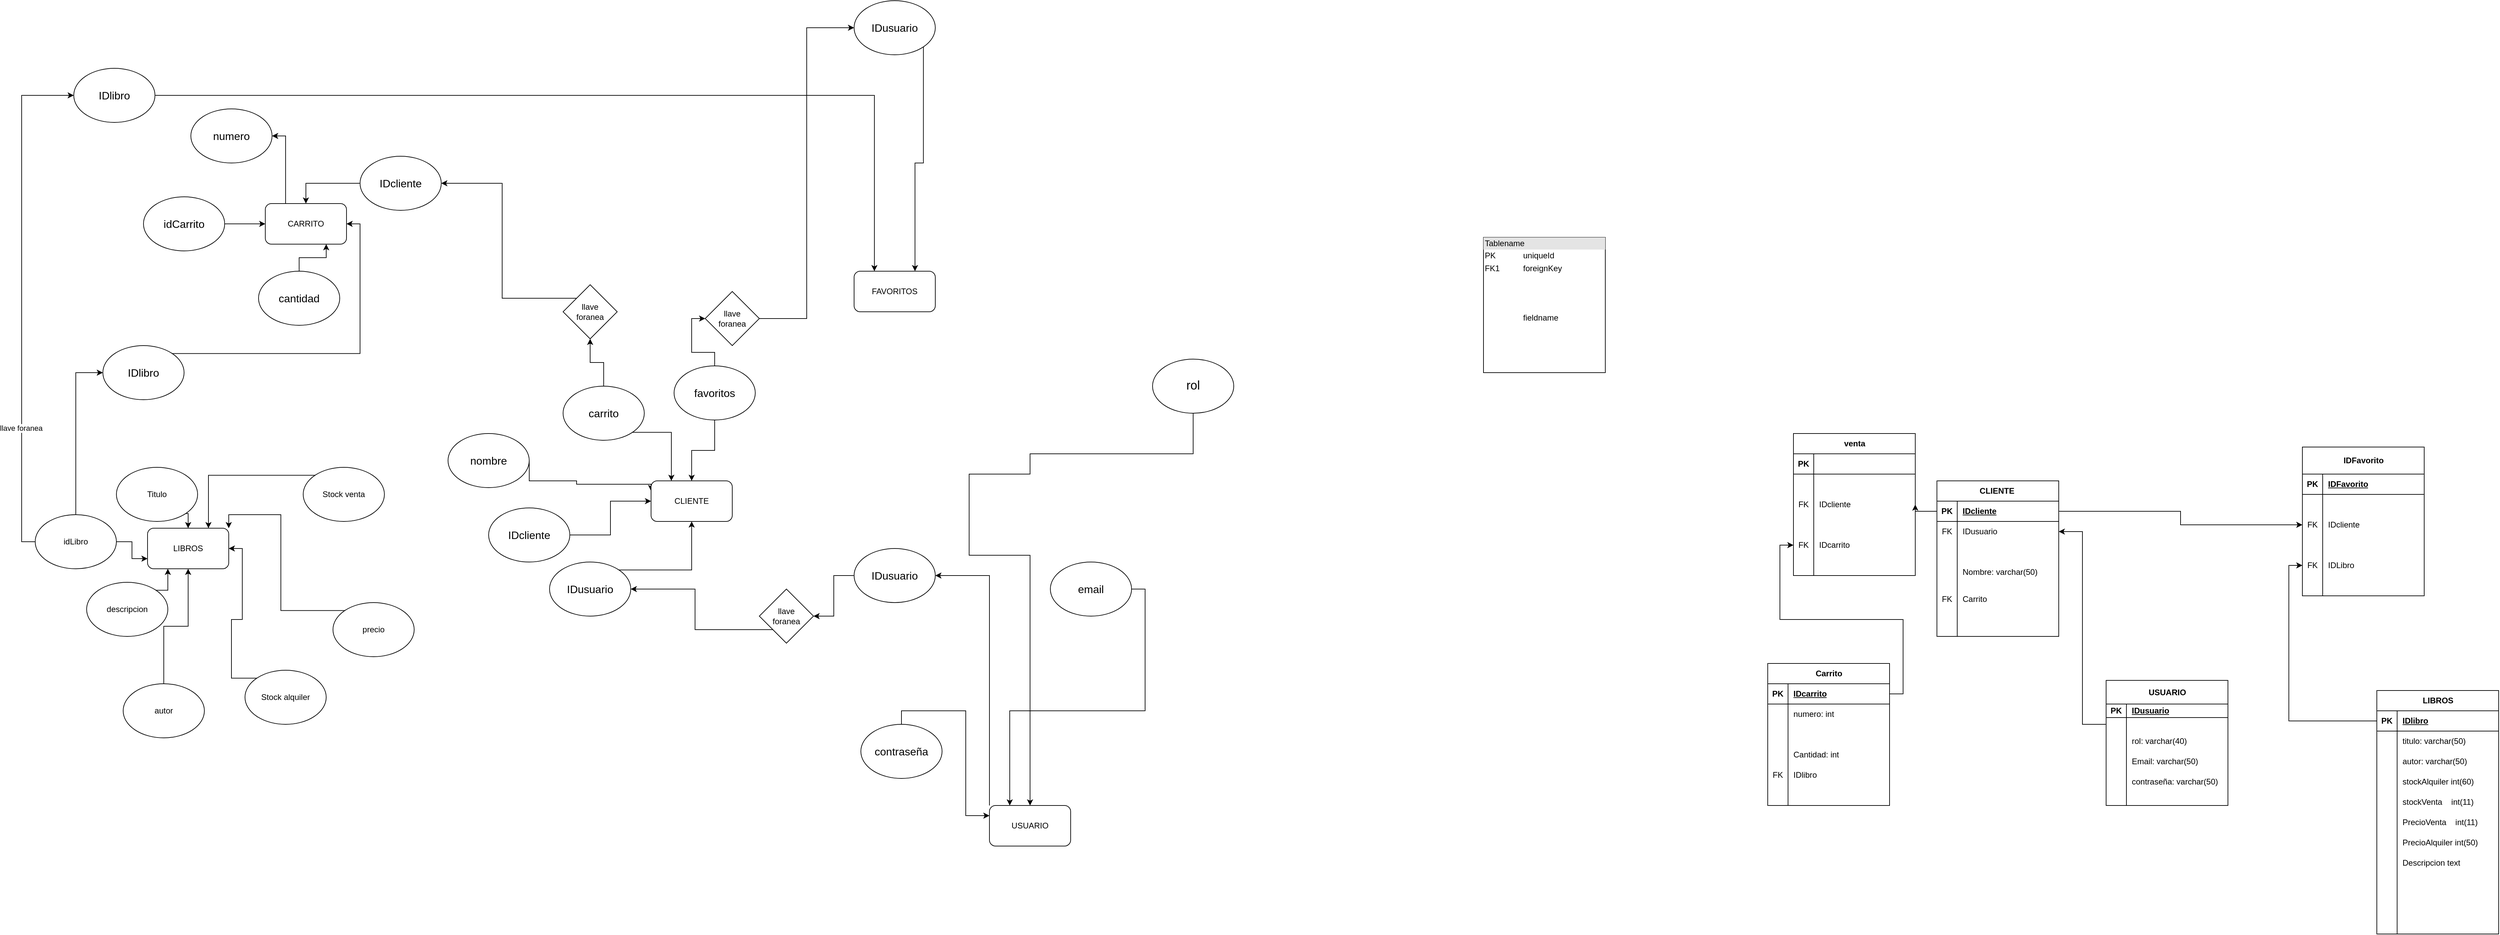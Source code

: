 <mxfile version="21.2.1" type="device">
  <diagram name="Página-1" id="o6bq6u1tMD4-_AqWoGoa">
    <mxGraphModel dx="1843" dy="1776" grid="1" gridSize="10" guides="1" tooltips="1" connect="1" arrows="1" fold="1" page="1" pageScale="1" pageWidth="827" pageHeight="1169" math="0" shadow="0">
      <root>
        <mxCell id="0" />
        <mxCell id="1" parent="0" />
        <mxCell id="7ranLLCOIY1lc4QYVLWY-13" style="edgeStyle=orthogonalEdgeStyle;rounded=0;orthogonalLoop=1;jettySize=auto;html=1;exitX=1;exitY=0.5;exitDx=0;exitDy=0;entryX=0;entryY=0.25;entryDx=0;entryDy=0;" parent="1" source="7ranLLCOIY1lc4QYVLWY-5" target="7ranLLCOIY1lc4QYVLWY-6" edge="1">
          <mxGeometry relative="1" as="geometry">
            <Array as="points">
              <mxPoint x="270" y="190" />
              <mxPoint x="270" y="195" />
            </Array>
          </mxGeometry>
        </mxCell>
        <mxCell id="7ranLLCOIY1lc4QYVLWY-5" value="&lt;font size=&quot;3&quot;&gt;nombre&lt;/font&gt;" style="ellipse;whiteSpace=wrap;html=1;" parent="1" vertex="1">
          <mxGeometry x="80" y="120" width="120" height="80" as="geometry" />
        </mxCell>
        <mxCell id="7ranLLCOIY1lc4QYVLWY-6" value="CLIENTE" style="rounded=1;whiteSpace=wrap;html=1;" parent="1" vertex="1">
          <mxGeometry x="380" y="190" width="120" height="60" as="geometry" />
        </mxCell>
        <mxCell id="7ranLLCOIY1lc4QYVLWY-12" style="edgeStyle=orthogonalEdgeStyle;rounded=0;orthogonalLoop=1;jettySize=auto;html=1;exitX=1;exitY=0.5;exitDx=0;exitDy=0;" parent="1" source="7ranLLCOIY1lc4QYVLWY-7" target="7ranLLCOIY1lc4QYVLWY-6" edge="1">
          <mxGeometry relative="1" as="geometry" />
        </mxCell>
        <mxCell id="7ranLLCOIY1lc4QYVLWY-7" value="&lt;font size=&quot;3&quot;&gt;IDcliente&lt;/font&gt;" style="ellipse;whiteSpace=wrap;html=1;" parent="1" vertex="1">
          <mxGeometry x="140" y="230" width="120" height="80" as="geometry" />
        </mxCell>
        <mxCell id="7ranLLCOIY1lc4QYVLWY-11" style="edgeStyle=orthogonalEdgeStyle;rounded=0;orthogonalLoop=1;jettySize=auto;html=1;exitX=1;exitY=0.5;exitDx=0;exitDy=0;entryX=0.25;entryY=0;entryDx=0;entryDy=0;" parent="1" source="7ranLLCOIY1lc4QYVLWY-8" target="venDqtAE82rW381LcPlj-1" edge="1">
          <mxGeometry relative="1" as="geometry" />
        </mxCell>
        <mxCell id="7ranLLCOIY1lc4QYVLWY-8" value="&lt;font size=&quot;3&quot;&gt;email&lt;/font&gt;" style="ellipse;whiteSpace=wrap;html=1;" parent="1" vertex="1">
          <mxGeometry x="970" y="310" width="120" height="80" as="geometry" />
        </mxCell>
        <mxCell id="7ranLLCOIY1lc4QYVLWY-10" style="edgeStyle=orthogonalEdgeStyle;rounded=0;orthogonalLoop=1;jettySize=auto;html=1;exitX=0.5;exitY=0;exitDx=0;exitDy=0;entryX=0;entryY=0.25;entryDx=0;entryDy=0;" parent="1" source="7ranLLCOIY1lc4QYVLWY-9" target="venDqtAE82rW381LcPlj-1" edge="1">
          <mxGeometry relative="1" as="geometry" />
        </mxCell>
        <mxCell id="7ranLLCOIY1lc4QYVLWY-9" value="&lt;font size=&quot;3&quot;&gt;contraseña&lt;/font&gt;" style="ellipse;whiteSpace=wrap;html=1;" parent="1" vertex="1">
          <mxGeometry x="690" y="550" width="120" height="80" as="geometry" />
        </mxCell>
        <mxCell id="7ranLLCOIY1lc4QYVLWY-14" value="LIBROS" style="rounded=1;whiteSpace=wrap;html=1;" parent="1" vertex="1">
          <mxGeometry x="-364" y="260" width="120" height="60" as="geometry" />
        </mxCell>
        <mxCell id="7ranLLCOIY1lc4QYVLWY-24" style="edgeStyle=orthogonalEdgeStyle;rounded=0;orthogonalLoop=1;jettySize=auto;html=1;exitX=1;exitY=0.5;exitDx=0;exitDy=0;entryX=0;entryY=0.75;entryDx=0;entryDy=0;" parent="1" source="7ranLLCOIY1lc4QYVLWY-15" target="7ranLLCOIY1lc4QYVLWY-14" edge="1">
          <mxGeometry relative="1" as="geometry" />
        </mxCell>
        <mxCell id="venDqtAE82rW381LcPlj-38" style="edgeStyle=orthogonalEdgeStyle;rounded=0;orthogonalLoop=1;jettySize=auto;html=1;exitX=0.5;exitY=0;exitDx=0;exitDy=0;entryX=0;entryY=0.5;entryDx=0;entryDy=0;" parent="1" source="7ranLLCOIY1lc4QYVLWY-15" target="venDqtAE82rW381LcPlj-28" edge="1">
          <mxGeometry relative="1" as="geometry" />
        </mxCell>
        <mxCell id="venDqtAE82rW381LcPlj-60" style="edgeStyle=orthogonalEdgeStyle;rounded=0;orthogonalLoop=1;jettySize=auto;html=1;exitX=0;exitY=0.5;exitDx=0;exitDy=0;entryX=0;entryY=0.5;entryDx=0;entryDy=0;" parent="1" source="7ranLLCOIY1lc4QYVLWY-15" target="venDqtAE82rW381LcPlj-47" edge="1">
          <mxGeometry relative="1" as="geometry" />
        </mxCell>
        <mxCell id="venDqtAE82rW381LcPlj-61" value="llave foranea" style="edgeLabel;html=1;align=center;verticalAlign=middle;resizable=0;points=[];" parent="venDqtAE82rW381LcPlj-60" connectable="0" vertex="1">
          <mxGeometry x="-0.503" y="1" relative="1" as="geometry">
            <mxPoint as="offset" />
          </mxGeometry>
        </mxCell>
        <mxCell id="7ranLLCOIY1lc4QYVLWY-15" value="idLibro" style="ellipse;whiteSpace=wrap;html=1;" parent="1" vertex="1">
          <mxGeometry x="-530" y="240" width="120" height="80" as="geometry" />
        </mxCell>
        <mxCell id="7ranLLCOIY1lc4QYVLWY-23" style="edgeStyle=orthogonalEdgeStyle;rounded=0;orthogonalLoop=1;jettySize=auto;html=1;exitX=1;exitY=1;exitDx=0;exitDy=0;entryX=0.5;entryY=0;entryDx=0;entryDy=0;" parent="1" source="7ranLLCOIY1lc4QYVLWY-16" target="7ranLLCOIY1lc4QYVLWY-14" edge="1">
          <mxGeometry relative="1" as="geometry" />
        </mxCell>
        <mxCell id="7ranLLCOIY1lc4QYVLWY-16" value="Titulo" style="ellipse;whiteSpace=wrap;html=1;" parent="1" vertex="1">
          <mxGeometry x="-410" y="170" width="120" height="80" as="geometry" />
        </mxCell>
        <mxCell id="7ranLLCOIY1lc4QYVLWY-25" style="edgeStyle=orthogonalEdgeStyle;rounded=0;orthogonalLoop=1;jettySize=auto;html=1;exitX=1;exitY=0;exitDx=0;exitDy=0;entryX=0.25;entryY=1;entryDx=0;entryDy=0;" parent="1" source="7ranLLCOIY1lc4QYVLWY-17" target="7ranLLCOIY1lc4QYVLWY-14" edge="1">
          <mxGeometry relative="1" as="geometry" />
        </mxCell>
        <mxCell id="7ranLLCOIY1lc4QYVLWY-17" value="descripcion" style="ellipse;whiteSpace=wrap;html=1;" parent="1" vertex="1">
          <mxGeometry x="-454" y="340" width="120" height="80" as="geometry" />
        </mxCell>
        <mxCell id="7ranLLCOIY1lc4QYVLWY-21" style="edgeStyle=orthogonalEdgeStyle;rounded=0;orthogonalLoop=1;jettySize=auto;html=1;exitX=1;exitY=0;exitDx=0;exitDy=0;entryX=1;entryY=0.5;entryDx=0;entryDy=0;" parent="1" source="7ranLLCOIY1lc4QYVLWY-19" target="7ranLLCOIY1lc4QYVLWY-14" edge="1">
          <mxGeometry relative="1" as="geometry" />
        </mxCell>
        <mxCell id="7ranLLCOIY1lc4QYVLWY-19" value="Stock alquiler" style="ellipse;whiteSpace=wrap;html=1;" parent="1" vertex="1">
          <mxGeometry x="-220" y="470" width="120" height="80" as="geometry" />
        </mxCell>
        <mxCell id="7ranLLCOIY1lc4QYVLWY-22" style="edgeStyle=orthogonalEdgeStyle;rounded=0;orthogonalLoop=1;jettySize=auto;html=1;exitX=0;exitY=0;exitDx=0;exitDy=0;entryX=0.75;entryY=0;entryDx=0;entryDy=0;" parent="1" source="7ranLLCOIY1lc4QYVLWY-20" target="7ranLLCOIY1lc4QYVLWY-14" edge="1">
          <mxGeometry relative="1" as="geometry" />
        </mxCell>
        <mxCell id="7ranLLCOIY1lc4QYVLWY-20" value="Stock venta" style="ellipse;whiteSpace=wrap;html=1;" parent="1" vertex="1">
          <mxGeometry x="-134" y="170" width="120" height="80" as="geometry" />
        </mxCell>
        <mxCell id="E6YOD2HjlULVDjGfjDU4-7" style="edgeStyle=orthogonalEdgeStyle;rounded=0;orthogonalLoop=1;jettySize=auto;html=1;exitX=1;exitY=1;exitDx=0;exitDy=0;entryX=0.25;entryY=0;entryDx=0;entryDy=0;" parent="1" source="E6YOD2HjlULVDjGfjDU4-6" target="7ranLLCOIY1lc4QYVLWY-6" edge="1">
          <mxGeometry relative="1" as="geometry" />
        </mxCell>
        <mxCell id="venDqtAE82rW381LcPlj-25" style="edgeStyle=orthogonalEdgeStyle;rounded=0;orthogonalLoop=1;jettySize=auto;html=1;exitX=0.5;exitY=0;exitDx=0;exitDy=0;entryX=0.5;entryY=1;entryDx=0;entryDy=0;" parent="1" source="E6YOD2HjlULVDjGfjDU4-6" target="venDqtAE82rW381LcPlj-24" edge="1">
          <mxGeometry relative="1" as="geometry" />
        </mxCell>
        <mxCell id="E6YOD2HjlULVDjGfjDU4-6" value="&lt;font size=&quot;3&quot;&gt;carrito&lt;/font&gt;" style="ellipse;whiteSpace=wrap;html=1;" parent="1" vertex="1">
          <mxGeometry x="250" y="50" width="120" height="80" as="geometry" />
        </mxCell>
        <mxCell id="OWiday1N-I4U9j_E_wJ6-2" style="edgeStyle=orthogonalEdgeStyle;rounded=0;orthogonalLoop=1;jettySize=auto;html=1;exitX=0.5;exitY=1;exitDx=0;exitDy=0;" parent="1" source="OWiday1N-I4U9j_E_wJ6-1" target="7ranLLCOIY1lc4QYVLWY-6" edge="1">
          <mxGeometry relative="1" as="geometry" />
        </mxCell>
        <mxCell id="venDqtAE82rW381LcPlj-45" style="edgeStyle=orthogonalEdgeStyle;rounded=0;orthogonalLoop=1;jettySize=auto;html=1;exitX=0.5;exitY=0;exitDx=0;exitDy=0;entryX=0;entryY=0.5;entryDx=0;entryDy=0;" parent="1" source="OWiday1N-I4U9j_E_wJ6-1" target="venDqtAE82rW381LcPlj-44" edge="1">
          <mxGeometry relative="1" as="geometry" />
        </mxCell>
        <mxCell id="OWiday1N-I4U9j_E_wJ6-1" value="&lt;font size=&quot;3&quot;&gt;favoritos&lt;/font&gt;" style="ellipse;whiteSpace=wrap;html=1;" parent="1" vertex="1">
          <mxGeometry x="414" y="20" width="120" height="80" as="geometry" />
        </mxCell>
        <mxCell id="It9zvuXE7Hb8LpXfiy3s-2" style="edgeStyle=orthogonalEdgeStyle;rounded=0;orthogonalLoop=1;jettySize=auto;html=1;exitX=0;exitY=0;exitDx=0;exitDy=0;entryX=1;entryY=0.5;entryDx=0;entryDy=0;" parent="1" source="venDqtAE82rW381LcPlj-1" target="It9zvuXE7Hb8LpXfiy3s-1" edge="1">
          <mxGeometry relative="1" as="geometry" />
        </mxCell>
        <mxCell id="venDqtAE82rW381LcPlj-1" value="USUARIO" style="rounded=1;whiteSpace=wrap;html=1;" parent="1" vertex="1">
          <mxGeometry x="880" y="670" width="120" height="60" as="geometry" />
        </mxCell>
        <mxCell id="venDqtAE82rW381LcPlj-16" value="&lt;div style=&quot;box-sizing:border-box;width:100%;background:#e4e4e4;padding:2px;&quot;&gt;Tablename&lt;/div&gt;&lt;table style=&quot;width:100%;font-size:1em;&quot; cellpadding=&quot;2&quot; cellspacing=&quot;0&quot;&gt;&lt;tbody&gt;&lt;tr&gt;&lt;td&gt;PK&lt;/td&gt;&lt;td&gt;&lt;br&gt;&lt;/td&gt;&lt;td&gt;uniqueId&lt;/td&gt;&lt;td&gt;&lt;br&gt;&lt;/td&gt;&lt;/tr&gt;&lt;tr&gt;&lt;td&gt;FK1&lt;/td&gt;&lt;td&gt;&lt;br&gt;&lt;/td&gt;&lt;td&gt;foreignKey&lt;/td&gt;&lt;td&gt;&lt;br&gt;&lt;/td&gt;&lt;/tr&gt;&lt;tr&gt;&lt;td&gt;&lt;br&gt;&lt;/td&gt;&lt;td&gt;&lt;br&gt;&lt;/td&gt;&lt;td&gt;&lt;br&gt;&lt;/td&gt;&lt;td&gt;&lt;br&gt;&lt;/td&gt;&lt;/tr&gt;&lt;tr&gt;&lt;td&gt;&lt;br&gt;&lt;/td&gt;&lt;td&gt;&lt;br&gt;&lt;/td&gt;&lt;td&gt;&lt;br&gt;&lt;/td&gt;&lt;td&gt;&lt;br&gt;&lt;/td&gt;&lt;/tr&gt;&lt;tr&gt;&lt;td&gt;&lt;br&gt;&lt;/td&gt;&lt;td&gt;&lt;br&gt;&lt;/td&gt;&lt;td&gt;&lt;br&gt;&lt;/td&gt;&lt;td&gt;&lt;br&gt;&lt;/td&gt;&lt;/tr&gt;&lt;tr&gt;&lt;td&gt;&lt;/td&gt;&lt;td&gt;&lt;br&gt;&lt;/td&gt;&lt;td&gt;fieldname&lt;br&gt;&lt;br&gt;&lt;/td&gt;&lt;td&gt;&lt;br&gt;&lt;/td&gt;&lt;/tr&gt;&lt;/tbody&gt;&lt;/table&gt;" style="verticalAlign=top;align=left;overflow=fill;html=1;whiteSpace=wrap;" parent="1" vertex="1">
          <mxGeometry x="1610" y="-170" width="180" height="200" as="geometry" />
        </mxCell>
        <mxCell id="venDqtAE82rW381LcPlj-18" style="edgeStyle=orthogonalEdgeStyle;rounded=0;orthogonalLoop=1;jettySize=auto;html=1;exitX=0.5;exitY=1;exitDx=0;exitDy=0;entryX=0.5;entryY=0;entryDx=0;entryDy=0;" parent="1" source="venDqtAE82rW381LcPlj-17" target="venDqtAE82rW381LcPlj-1" edge="1">
          <mxGeometry relative="1" as="geometry">
            <Array as="points">
              <mxPoint x="940" y="150" />
              <mxPoint x="940" y="180" />
              <mxPoint x="850" y="180" />
              <mxPoint x="850" y="300" />
              <mxPoint x="940" y="300" />
            </Array>
          </mxGeometry>
        </mxCell>
        <mxCell id="venDqtAE82rW381LcPlj-65" style="edgeStyle=orthogonalEdgeStyle;rounded=0;orthogonalLoop=1;jettySize=auto;html=1;exitX=0;exitY=1;exitDx=0;exitDy=0;entryX=1;entryY=0.5;entryDx=0;entryDy=0;" parent="1" source="venDqtAE82rW381LcPlj-63" target="It9zvuXE7Hb8LpXfiy3s-5" edge="1">
          <mxGeometry relative="1" as="geometry">
            <mxPoint x="390" y="340" as="targetPoint" />
          </mxGeometry>
        </mxCell>
        <mxCell id="venDqtAE82rW381LcPlj-17" value="&lt;p style=&quot;line-height: 60%;&quot;&gt;&lt;font style=&quot;font-size: 18px;&quot;&gt;rol&lt;/font&gt;&lt;/p&gt;" style="ellipse;whiteSpace=wrap;html=1;" parent="1" vertex="1">
          <mxGeometry x="1121" y="10" width="120" height="80" as="geometry" />
        </mxCell>
        <mxCell id="venDqtAE82rW381LcPlj-42" style="edgeStyle=orthogonalEdgeStyle;rounded=0;orthogonalLoop=1;jettySize=auto;html=1;exitX=0.25;exitY=0;exitDx=0;exitDy=0;entryX=1;entryY=0.5;entryDx=0;entryDy=0;" parent="1" source="venDqtAE82rW381LcPlj-23" target="venDqtAE82rW381LcPlj-41" edge="1">
          <mxGeometry relative="1" as="geometry" />
        </mxCell>
        <mxCell id="venDqtAE82rW381LcPlj-23" value="CARRITO" style="rounded=1;whiteSpace=wrap;html=1;" parent="1" vertex="1">
          <mxGeometry x="-190" y="-220" width="120" height="60" as="geometry" />
        </mxCell>
        <mxCell id="venDqtAE82rW381LcPlj-33" style="edgeStyle=orthogonalEdgeStyle;rounded=0;orthogonalLoop=1;jettySize=auto;html=1;exitX=1;exitY=0;exitDx=0;exitDy=0;entryX=1;entryY=0.5;entryDx=0;entryDy=0;" parent="1" source="venDqtAE82rW381LcPlj-24" target="venDqtAE82rW381LcPlj-27" edge="1">
          <mxGeometry relative="1" as="geometry" />
        </mxCell>
        <mxCell id="venDqtAE82rW381LcPlj-24" value="llave&lt;div&gt;foranea&lt;/div&gt;" style="rhombus;whiteSpace=wrap;html=1;" parent="1" vertex="1">
          <mxGeometry x="250" y="-100" width="80" height="80" as="geometry" />
        </mxCell>
        <mxCell id="venDqtAE82rW381LcPlj-29" style="edgeStyle=orthogonalEdgeStyle;rounded=0;orthogonalLoop=1;jettySize=auto;html=1;exitX=0;exitY=0.5;exitDx=0;exitDy=0;entryX=0.5;entryY=0;entryDx=0;entryDy=0;" parent="1" source="venDqtAE82rW381LcPlj-27" target="venDqtAE82rW381LcPlj-23" edge="1">
          <mxGeometry relative="1" as="geometry" />
        </mxCell>
        <mxCell id="venDqtAE82rW381LcPlj-27" value="&lt;font size=&quot;3&quot;&gt;IDcliente&lt;/font&gt;" style="ellipse;whiteSpace=wrap;html=1;" parent="1" vertex="1">
          <mxGeometry x="-50" y="-290" width="120" height="80" as="geometry" />
        </mxCell>
        <mxCell id="venDqtAE82rW381LcPlj-30" style="edgeStyle=orthogonalEdgeStyle;rounded=0;orthogonalLoop=1;jettySize=auto;html=1;exitX=0;exitY=0;exitDx=0;exitDy=0;entryX=1;entryY=0.5;entryDx=0;entryDy=0;" parent="1" source="venDqtAE82rW381LcPlj-28" target="venDqtAE82rW381LcPlj-23" edge="1">
          <mxGeometry relative="1" as="geometry" />
        </mxCell>
        <mxCell id="venDqtAE82rW381LcPlj-28" value="&lt;font size=&quot;3&quot;&gt;IDlibro&lt;/font&gt;" style="ellipse;whiteSpace=wrap;html=1;" parent="1" vertex="1">
          <mxGeometry x="-430" y="-10" width="120" height="80" as="geometry" />
        </mxCell>
        <mxCell id="venDqtAE82rW381LcPlj-35" style="edgeStyle=orthogonalEdgeStyle;rounded=0;orthogonalLoop=1;jettySize=auto;html=1;exitX=0.5;exitY=0;exitDx=0;exitDy=0;entryX=0.75;entryY=1;entryDx=0;entryDy=0;" parent="1" source="venDqtAE82rW381LcPlj-34" target="venDqtAE82rW381LcPlj-23" edge="1">
          <mxGeometry relative="1" as="geometry" />
        </mxCell>
        <mxCell id="venDqtAE82rW381LcPlj-34" value="&lt;font size=&quot;3&quot;&gt;cantidad&lt;/font&gt;" style="ellipse;whiteSpace=wrap;html=1;" parent="1" vertex="1">
          <mxGeometry x="-200" y="-120" width="120" height="80" as="geometry" />
        </mxCell>
        <mxCell id="venDqtAE82rW381LcPlj-40" style="edgeStyle=orthogonalEdgeStyle;rounded=0;orthogonalLoop=1;jettySize=auto;html=1;exitX=1;exitY=0.5;exitDx=0;exitDy=0;" parent="1" source="venDqtAE82rW381LcPlj-39" target="venDqtAE82rW381LcPlj-23" edge="1">
          <mxGeometry relative="1" as="geometry" />
        </mxCell>
        <mxCell id="venDqtAE82rW381LcPlj-39" value="&lt;font size=&quot;3&quot;&gt;idCarrito&lt;/font&gt;" style="ellipse;whiteSpace=wrap;html=1;" parent="1" vertex="1">
          <mxGeometry x="-370" y="-230" width="120" height="80" as="geometry" />
        </mxCell>
        <mxCell id="venDqtAE82rW381LcPlj-41" value="&lt;font size=&quot;3&quot;&gt;numero&lt;/font&gt;" style="ellipse;whiteSpace=wrap;html=1;" parent="1" vertex="1">
          <mxGeometry x="-300" y="-360" width="120" height="80" as="geometry" />
        </mxCell>
        <mxCell id="venDqtAE82rW381LcPlj-43" value="FAVORITOS" style="rounded=1;whiteSpace=wrap;html=1;" parent="1" vertex="1">
          <mxGeometry x="680" y="-120" width="120" height="60" as="geometry" />
        </mxCell>
        <mxCell id="venDqtAE82rW381LcPlj-46" style="edgeStyle=orthogonalEdgeStyle;rounded=0;orthogonalLoop=1;jettySize=auto;html=1;exitX=1;exitY=0.5;exitDx=0;exitDy=0;entryX=0;entryY=0.5;entryDx=0;entryDy=0;" parent="1" source="venDqtAE82rW381LcPlj-44" target="venDqtAE82rW381LcPlj-53" edge="1">
          <mxGeometry relative="1" as="geometry">
            <mxPoint x="670" y="-70" as="targetPoint" />
          </mxGeometry>
        </mxCell>
        <mxCell id="venDqtAE82rW381LcPlj-44" value="llave&lt;div&gt;foranea&lt;/div&gt;" style="rhombus;whiteSpace=wrap;html=1;" parent="1" vertex="1">
          <mxGeometry x="460" y="-90" width="80" height="80" as="geometry" />
        </mxCell>
        <mxCell id="venDqtAE82rW381LcPlj-52" style="edgeStyle=orthogonalEdgeStyle;rounded=0;orthogonalLoop=1;jettySize=auto;html=1;exitX=1;exitY=0.5;exitDx=0;exitDy=0;entryX=0.25;entryY=0;entryDx=0;entryDy=0;" parent="1" source="venDqtAE82rW381LcPlj-47" target="venDqtAE82rW381LcPlj-43" edge="1">
          <mxGeometry relative="1" as="geometry" />
        </mxCell>
        <mxCell id="venDqtAE82rW381LcPlj-47" value="&lt;font size=&quot;3&quot;&gt;IDlibro&lt;/font&gt;" style="ellipse;whiteSpace=wrap;html=1;" parent="1" vertex="1">
          <mxGeometry x="-473" y="-420" width="120" height="80" as="geometry" />
        </mxCell>
        <mxCell id="venDqtAE82rW381LcPlj-49" style="edgeStyle=orthogonalEdgeStyle;rounded=0;orthogonalLoop=1;jettySize=auto;html=1;exitX=0;exitY=0;exitDx=0;exitDy=0;entryX=1;entryY=0;entryDx=0;entryDy=0;" parent="1" source="venDqtAE82rW381LcPlj-48" target="7ranLLCOIY1lc4QYVLWY-14" edge="1">
          <mxGeometry relative="1" as="geometry" />
        </mxCell>
        <mxCell id="venDqtAE82rW381LcPlj-48" value="precio" style="ellipse;whiteSpace=wrap;html=1;" parent="1" vertex="1">
          <mxGeometry x="-90" y="370" width="120" height="80" as="geometry" />
        </mxCell>
        <mxCell id="venDqtAE82rW381LcPlj-51" style="edgeStyle=orthogonalEdgeStyle;rounded=0;orthogonalLoop=1;jettySize=auto;html=1;exitX=0.5;exitY=0;exitDx=0;exitDy=0;entryX=0.5;entryY=1;entryDx=0;entryDy=0;" parent="1" source="venDqtAE82rW381LcPlj-50" target="7ranLLCOIY1lc4QYVLWY-14" edge="1">
          <mxGeometry relative="1" as="geometry" />
        </mxCell>
        <mxCell id="venDqtAE82rW381LcPlj-50" value="autor" style="ellipse;whiteSpace=wrap;html=1;" parent="1" vertex="1">
          <mxGeometry x="-400" y="490" width="120" height="80" as="geometry" />
        </mxCell>
        <mxCell id="venDqtAE82rW381LcPlj-54" style="edgeStyle=orthogonalEdgeStyle;rounded=0;orthogonalLoop=1;jettySize=auto;html=1;exitX=1;exitY=1;exitDx=0;exitDy=0;entryX=0.75;entryY=0;entryDx=0;entryDy=0;" parent="1" source="venDqtAE82rW381LcPlj-53" target="venDqtAE82rW381LcPlj-43" edge="1">
          <mxGeometry relative="1" as="geometry" />
        </mxCell>
        <mxCell id="venDqtAE82rW381LcPlj-53" value="&lt;font size=&quot;3&quot;&gt;IDusuario&lt;/font&gt;" style="ellipse;whiteSpace=wrap;html=1;" parent="1" vertex="1">
          <mxGeometry x="680" y="-520" width="120" height="80" as="geometry" />
        </mxCell>
        <mxCell id="venDqtAE82rW381LcPlj-63" value="llave&lt;div&gt;foranea&lt;/div&gt;" style="rhombus;whiteSpace=wrap;html=1;" parent="1" vertex="1">
          <mxGeometry x="540" y="350" width="80" height="80" as="geometry" />
        </mxCell>
        <mxCell id="It9zvuXE7Hb8LpXfiy3s-4" style="edgeStyle=orthogonalEdgeStyle;rounded=0;orthogonalLoop=1;jettySize=auto;html=1;exitX=0;exitY=0.5;exitDx=0;exitDy=0;entryX=1;entryY=0.5;entryDx=0;entryDy=0;" parent="1" source="It9zvuXE7Hb8LpXfiy3s-1" target="venDqtAE82rW381LcPlj-63" edge="1">
          <mxGeometry relative="1" as="geometry" />
        </mxCell>
        <mxCell id="It9zvuXE7Hb8LpXfiy3s-1" value="&lt;font size=&quot;3&quot;&gt;IDusuario&lt;/font&gt;" style="ellipse;whiteSpace=wrap;html=1;" parent="1" vertex="1">
          <mxGeometry x="680" y="290" width="120" height="80" as="geometry" />
        </mxCell>
        <mxCell id="It9zvuXE7Hb8LpXfiy3s-6" style="edgeStyle=orthogonalEdgeStyle;rounded=0;orthogonalLoop=1;jettySize=auto;html=1;exitX=1;exitY=0;exitDx=0;exitDy=0;" parent="1" source="It9zvuXE7Hb8LpXfiy3s-5" target="7ranLLCOIY1lc4QYVLWY-6" edge="1">
          <mxGeometry relative="1" as="geometry" />
        </mxCell>
        <mxCell id="It9zvuXE7Hb8LpXfiy3s-5" value="&lt;font size=&quot;3&quot;&gt;IDusuario&lt;/font&gt;" style="ellipse;whiteSpace=wrap;html=1;" parent="1" vertex="1">
          <mxGeometry x="230" y="310" width="120" height="80" as="geometry" />
        </mxCell>
        <mxCell id="It9zvuXE7Hb8LpXfiy3s-70" value="CLIENTE&amp;nbsp;" style="shape=table;startSize=30;container=1;collapsible=1;childLayout=tableLayout;fixedRows=1;rowLines=0;fontStyle=1;align=center;resizeLast=1;html=1;" parent="1" vertex="1">
          <mxGeometry x="2280" y="190" width="180" height="230" as="geometry" />
        </mxCell>
        <mxCell id="It9zvuXE7Hb8LpXfiy3s-71" value="" style="shape=tableRow;horizontal=0;startSize=0;swimlaneHead=0;swimlaneBody=0;fillColor=none;collapsible=0;dropTarget=0;points=[[0,0.5],[1,0.5]];portConstraint=eastwest;top=0;left=0;right=0;bottom=1;" parent="It9zvuXE7Hb8LpXfiy3s-70" vertex="1">
          <mxGeometry y="30" width="180" height="30" as="geometry" />
        </mxCell>
        <mxCell id="It9zvuXE7Hb8LpXfiy3s-72" value="PK" style="shape=partialRectangle;connectable=0;fillColor=none;top=0;left=0;bottom=0;right=0;fontStyle=1;overflow=hidden;whiteSpace=wrap;html=1;" parent="It9zvuXE7Hb8LpXfiy3s-71" vertex="1">
          <mxGeometry width="30" height="30" as="geometry">
            <mxRectangle width="30" height="30" as="alternateBounds" />
          </mxGeometry>
        </mxCell>
        <mxCell id="It9zvuXE7Hb8LpXfiy3s-73" value="IDcliente" style="shape=partialRectangle;connectable=0;fillColor=none;top=0;left=0;bottom=0;right=0;align=left;spacingLeft=6;fontStyle=5;overflow=hidden;whiteSpace=wrap;html=1;" parent="It9zvuXE7Hb8LpXfiy3s-71" vertex="1">
          <mxGeometry x="30" width="150" height="30" as="geometry">
            <mxRectangle width="150" height="30" as="alternateBounds" />
          </mxGeometry>
        </mxCell>
        <mxCell id="It9zvuXE7Hb8LpXfiy3s-74" value="" style="shape=tableRow;horizontal=0;startSize=0;swimlaneHead=0;swimlaneBody=0;fillColor=none;collapsible=0;dropTarget=0;points=[[0,0.5],[1,0.5]];portConstraint=eastwest;top=0;left=0;right=0;bottom=0;" parent="It9zvuXE7Hb8LpXfiy3s-70" vertex="1">
          <mxGeometry y="60" width="180" height="30" as="geometry" />
        </mxCell>
        <mxCell id="It9zvuXE7Hb8LpXfiy3s-75" value="FK" style="shape=partialRectangle;connectable=0;fillColor=none;top=0;left=0;bottom=0;right=0;editable=1;overflow=hidden;whiteSpace=wrap;html=1;" parent="It9zvuXE7Hb8LpXfiy3s-74" vertex="1">
          <mxGeometry width="30" height="30" as="geometry">
            <mxRectangle width="30" height="30" as="alternateBounds" />
          </mxGeometry>
        </mxCell>
        <mxCell id="It9zvuXE7Hb8LpXfiy3s-76" value="IDusuario" style="shape=partialRectangle;connectable=0;fillColor=none;top=0;left=0;bottom=0;right=0;align=left;spacingLeft=6;overflow=hidden;whiteSpace=wrap;html=1;" parent="It9zvuXE7Hb8LpXfiy3s-74" vertex="1">
          <mxGeometry x="30" width="150" height="30" as="geometry">
            <mxRectangle width="150" height="30" as="alternateBounds" />
          </mxGeometry>
        </mxCell>
        <mxCell id="It9zvuXE7Hb8LpXfiy3s-77" value="" style="shape=tableRow;horizontal=0;startSize=0;swimlaneHead=0;swimlaneBody=0;fillColor=none;collapsible=0;dropTarget=0;points=[[0,0.5],[1,0.5]];portConstraint=eastwest;top=0;left=0;right=0;bottom=0;" parent="It9zvuXE7Hb8LpXfiy3s-70" vertex="1">
          <mxGeometry y="90" width="180" height="30" as="geometry" />
        </mxCell>
        <mxCell id="It9zvuXE7Hb8LpXfiy3s-78" value="" style="shape=partialRectangle;connectable=0;fillColor=none;top=0;left=0;bottom=0;right=0;editable=1;overflow=hidden;whiteSpace=wrap;html=1;" parent="It9zvuXE7Hb8LpXfiy3s-77" vertex="1">
          <mxGeometry width="30" height="30" as="geometry">
            <mxRectangle width="30" height="30" as="alternateBounds" />
          </mxGeometry>
        </mxCell>
        <mxCell id="It9zvuXE7Hb8LpXfiy3s-79" value="" style="shape=partialRectangle;connectable=0;fillColor=none;top=0;left=0;bottom=0;right=0;align=left;spacingLeft=6;overflow=hidden;whiteSpace=wrap;html=1;" parent="It9zvuXE7Hb8LpXfiy3s-77" vertex="1">
          <mxGeometry x="30" width="150" height="30" as="geometry">
            <mxRectangle width="150" height="30" as="alternateBounds" />
          </mxGeometry>
        </mxCell>
        <mxCell id="It9zvuXE7Hb8LpXfiy3s-80" value="" style="shape=tableRow;horizontal=0;startSize=0;swimlaneHead=0;swimlaneBody=0;fillColor=none;collapsible=0;dropTarget=0;points=[[0,0.5],[1,0.5]];portConstraint=eastwest;top=0;left=0;right=0;bottom=0;" parent="It9zvuXE7Hb8LpXfiy3s-70" vertex="1">
          <mxGeometry y="120" width="180" height="30" as="geometry" />
        </mxCell>
        <mxCell id="It9zvuXE7Hb8LpXfiy3s-81" value="" style="shape=partialRectangle;connectable=0;fillColor=none;top=0;left=0;bottom=0;right=0;editable=1;overflow=hidden;whiteSpace=wrap;html=1;" parent="It9zvuXE7Hb8LpXfiy3s-80" vertex="1">
          <mxGeometry width="30" height="30" as="geometry">
            <mxRectangle width="30" height="30" as="alternateBounds" />
          </mxGeometry>
        </mxCell>
        <mxCell id="It9zvuXE7Hb8LpXfiy3s-82" value="Nombre: varchar(50)" style="shape=partialRectangle;connectable=0;fillColor=none;top=0;left=0;bottom=0;right=0;align=left;spacingLeft=6;overflow=hidden;whiteSpace=wrap;html=1;" parent="It9zvuXE7Hb8LpXfiy3s-80" vertex="1">
          <mxGeometry x="30" width="150" height="30" as="geometry">
            <mxRectangle width="150" height="30" as="alternateBounds" />
          </mxGeometry>
        </mxCell>
        <mxCell id="It9zvuXE7Hb8LpXfiy3s-83" value="" style="shape=tableRow;horizontal=0;startSize=0;swimlaneHead=0;swimlaneBody=0;fillColor=none;collapsible=0;dropTarget=0;points=[[0,0.5],[1,0.5]];portConstraint=eastwest;top=0;left=0;right=0;bottom=0;" parent="It9zvuXE7Hb8LpXfiy3s-70" vertex="1">
          <mxGeometry y="150" width="180" height="50" as="geometry" />
        </mxCell>
        <mxCell id="It9zvuXE7Hb8LpXfiy3s-84" value="FK" style="shape=partialRectangle;connectable=0;fillColor=none;top=0;left=0;bottom=0;right=0;editable=1;overflow=hidden;whiteSpace=wrap;html=1;" parent="It9zvuXE7Hb8LpXfiy3s-83" vertex="1">
          <mxGeometry width="30" height="50" as="geometry">
            <mxRectangle width="30" height="50" as="alternateBounds" />
          </mxGeometry>
        </mxCell>
        <mxCell id="It9zvuXE7Hb8LpXfiy3s-85" value="Carrito" style="shape=partialRectangle;connectable=0;fillColor=none;top=0;left=0;bottom=0;right=0;align=left;spacingLeft=6;overflow=hidden;whiteSpace=wrap;html=1;" parent="It9zvuXE7Hb8LpXfiy3s-83" vertex="1">
          <mxGeometry x="30" width="150" height="50" as="geometry">
            <mxRectangle width="150" height="50" as="alternateBounds" />
          </mxGeometry>
        </mxCell>
        <mxCell id="It9zvuXE7Hb8LpXfiy3s-86" value="" style="shape=tableRow;horizontal=0;startSize=0;swimlaneHead=0;swimlaneBody=0;fillColor=none;collapsible=0;dropTarget=0;points=[[0,0.5],[1,0.5]];portConstraint=eastwest;top=0;left=0;right=0;bottom=0;" parent="It9zvuXE7Hb8LpXfiy3s-70" vertex="1">
          <mxGeometry y="200" width="180" height="30" as="geometry" />
        </mxCell>
        <mxCell id="It9zvuXE7Hb8LpXfiy3s-87" value="" style="shape=partialRectangle;connectable=0;fillColor=none;top=0;left=0;bottom=0;right=0;editable=1;overflow=hidden;whiteSpace=wrap;html=1;" parent="It9zvuXE7Hb8LpXfiy3s-86" vertex="1">
          <mxGeometry width="30" height="30" as="geometry">
            <mxRectangle width="30" height="30" as="alternateBounds" />
          </mxGeometry>
        </mxCell>
        <mxCell id="It9zvuXE7Hb8LpXfiy3s-88" value="" style="shape=partialRectangle;connectable=0;fillColor=none;top=0;left=0;bottom=0;right=0;align=left;spacingLeft=6;overflow=hidden;whiteSpace=wrap;html=1;" parent="It9zvuXE7Hb8LpXfiy3s-86" vertex="1">
          <mxGeometry x="30" width="150" height="30" as="geometry">
            <mxRectangle width="150" height="30" as="alternateBounds" />
          </mxGeometry>
        </mxCell>
        <mxCell id="It9zvuXE7Hb8LpXfiy3s-333" value="LIBROS" style="shape=table;startSize=30;container=1;collapsible=1;childLayout=tableLayout;fixedRows=1;rowLines=0;fontStyle=1;align=center;resizeLast=1;html=1;" parent="1" vertex="1">
          <mxGeometry x="2930" y="500" width="180" height="360" as="geometry" />
        </mxCell>
        <mxCell id="It9zvuXE7Hb8LpXfiy3s-334" value="" style="shape=tableRow;horizontal=0;startSize=0;swimlaneHead=0;swimlaneBody=0;fillColor=none;collapsible=0;dropTarget=0;points=[[0,0.5],[1,0.5]];portConstraint=eastwest;top=0;left=0;right=0;bottom=1;" parent="It9zvuXE7Hb8LpXfiy3s-333" vertex="1">
          <mxGeometry y="30" width="180" height="30" as="geometry" />
        </mxCell>
        <mxCell id="It9zvuXE7Hb8LpXfiy3s-335" value="PK" style="shape=partialRectangle;connectable=0;fillColor=none;top=0;left=0;bottom=0;right=0;fontStyle=1;overflow=hidden;whiteSpace=wrap;html=1;" parent="It9zvuXE7Hb8LpXfiy3s-334" vertex="1">
          <mxGeometry width="30" height="30" as="geometry">
            <mxRectangle width="30" height="30" as="alternateBounds" />
          </mxGeometry>
        </mxCell>
        <mxCell id="It9zvuXE7Hb8LpXfiy3s-336" value="IDlibro" style="shape=partialRectangle;connectable=0;fillColor=none;top=0;left=0;bottom=0;right=0;align=left;spacingLeft=6;fontStyle=5;overflow=hidden;whiteSpace=wrap;html=1;" parent="It9zvuXE7Hb8LpXfiy3s-334" vertex="1">
          <mxGeometry x="30" width="150" height="30" as="geometry">
            <mxRectangle width="150" height="30" as="alternateBounds" />
          </mxGeometry>
        </mxCell>
        <mxCell id="It9zvuXE7Hb8LpXfiy3s-337" value="" style="shape=tableRow;horizontal=0;startSize=0;swimlaneHead=0;swimlaneBody=0;fillColor=none;collapsible=0;dropTarget=0;points=[[0,0.5],[1,0.5]];portConstraint=eastwest;top=0;left=0;right=0;bottom=0;" parent="It9zvuXE7Hb8LpXfiy3s-333" vertex="1">
          <mxGeometry y="60" width="180" height="30" as="geometry" />
        </mxCell>
        <mxCell id="It9zvuXE7Hb8LpXfiy3s-338" value="" style="shape=partialRectangle;connectable=0;fillColor=none;top=0;left=0;bottom=0;right=0;editable=1;overflow=hidden;whiteSpace=wrap;html=1;" parent="It9zvuXE7Hb8LpXfiy3s-337" vertex="1">
          <mxGeometry width="30" height="30" as="geometry">
            <mxRectangle width="30" height="30" as="alternateBounds" />
          </mxGeometry>
        </mxCell>
        <mxCell id="It9zvuXE7Hb8LpXfiy3s-339" value="titulo: varchar(50)&lt;span style=&quot;white-space:pre&quot;&gt;	&lt;/span&gt;" style="shape=partialRectangle;connectable=0;fillColor=none;top=0;left=0;bottom=0;right=0;align=left;spacingLeft=6;overflow=hidden;whiteSpace=wrap;html=1;" parent="It9zvuXE7Hb8LpXfiy3s-337" vertex="1">
          <mxGeometry x="30" width="150" height="30" as="geometry">
            <mxRectangle width="150" height="30" as="alternateBounds" />
          </mxGeometry>
        </mxCell>
        <mxCell id="It9zvuXE7Hb8LpXfiy3s-340" value="" style="shape=tableRow;horizontal=0;startSize=0;swimlaneHead=0;swimlaneBody=0;fillColor=none;collapsible=0;dropTarget=0;points=[[0,0.5],[1,0.5]];portConstraint=eastwest;top=0;left=0;right=0;bottom=0;" parent="It9zvuXE7Hb8LpXfiy3s-333" vertex="1">
          <mxGeometry y="90" width="180" height="30" as="geometry" />
        </mxCell>
        <mxCell id="It9zvuXE7Hb8LpXfiy3s-341" value="" style="shape=partialRectangle;connectable=0;fillColor=none;top=0;left=0;bottom=0;right=0;editable=1;overflow=hidden;whiteSpace=wrap;html=1;" parent="It9zvuXE7Hb8LpXfiy3s-340" vertex="1">
          <mxGeometry width="30" height="30" as="geometry">
            <mxRectangle width="30" height="30" as="alternateBounds" />
          </mxGeometry>
        </mxCell>
        <mxCell id="It9zvuXE7Hb8LpXfiy3s-342" value="autor: varchar(50)" style="shape=partialRectangle;connectable=0;fillColor=none;top=0;left=0;bottom=0;right=0;align=left;spacingLeft=6;overflow=hidden;whiteSpace=wrap;html=1;" parent="It9zvuXE7Hb8LpXfiy3s-340" vertex="1">
          <mxGeometry x="30" width="150" height="30" as="geometry">
            <mxRectangle width="150" height="30" as="alternateBounds" />
          </mxGeometry>
        </mxCell>
        <mxCell id="It9zvuXE7Hb8LpXfiy3s-343" value="" style="shape=tableRow;horizontal=0;startSize=0;swimlaneHead=0;swimlaneBody=0;fillColor=none;collapsible=0;dropTarget=0;points=[[0,0.5],[1,0.5]];portConstraint=eastwest;top=0;left=0;right=0;bottom=0;" parent="It9zvuXE7Hb8LpXfiy3s-333" vertex="1">
          <mxGeometry y="120" width="180" height="30" as="geometry" />
        </mxCell>
        <mxCell id="It9zvuXE7Hb8LpXfiy3s-344" value="" style="shape=partialRectangle;connectable=0;fillColor=none;top=0;left=0;bottom=0;right=0;editable=1;overflow=hidden;whiteSpace=wrap;html=1;" parent="It9zvuXE7Hb8LpXfiy3s-343" vertex="1">
          <mxGeometry width="30" height="30" as="geometry">
            <mxRectangle width="30" height="30" as="alternateBounds" />
          </mxGeometry>
        </mxCell>
        <mxCell id="It9zvuXE7Hb8LpXfiy3s-345" value="stockAlquiler&lt;span style=&quot;white-space:pre&quot;&gt;	&lt;/span&gt;int(60)&lt;span style=&quot;white-space:pre&quot;&gt;		&lt;/span&gt;" style="shape=partialRectangle;connectable=0;fillColor=none;top=0;left=0;bottom=0;right=0;align=left;spacingLeft=6;overflow=hidden;whiteSpace=wrap;html=1;" parent="It9zvuXE7Hb8LpXfiy3s-343" vertex="1">
          <mxGeometry x="30" width="150" height="30" as="geometry">
            <mxRectangle width="150" height="30" as="alternateBounds" />
          </mxGeometry>
        </mxCell>
        <mxCell id="It9zvuXE7Hb8LpXfiy3s-346" value="" style="shape=tableRow;horizontal=0;startSize=0;swimlaneHead=0;swimlaneBody=0;fillColor=none;collapsible=0;dropTarget=0;points=[[0,0.5],[1,0.5]];portConstraint=eastwest;top=0;left=0;right=0;bottom=0;" parent="It9zvuXE7Hb8LpXfiy3s-333" vertex="1">
          <mxGeometry y="150" width="180" height="30" as="geometry" />
        </mxCell>
        <mxCell id="It9zvuXE7Hb8LpXfiy3s-347" value="" style="shape=partialRectangle;connectable=0;fillColor=none;top=0;left=0;bottom=0;right=0;editable=1;overflow=hidden;whiteSpace=wrap;html=1;" parent="It9zvuXE7Hb8LpXfiy3s-346" vertex="1">
          <mxGeometry width="30" height="30" as="geometry">
            <mxRectangle width="30" height="30" as="alternateBounds" />
          </mxGeometry>
        </mxCell>
        <mxCell id="It9zvuXE7Hb8LpXfiy3s-348" value="stockVenta    int(11)" style="shape=partialRectangle;connectable=0;fillColor=none;top=0;left=0;bottom=0;right=0;align=left;spacingLeft=6;overflow=hidden;whiteSpace=wrap;html=1;" parent="It9zvuXE7Hb8LpXfiy3s-346" vertex="1">
          <mxGeometry x="30" width="150" height="30" as="geometry">
            <mxRectangle width="150" height="30" as="alternateBounds" />
          </mxGeometry>
        </mxCell>
        <mxCell id="It9zvuXE7Hb8LpXfiy3s-349" value="" style="shape=tableRow;horizontal=0;startSize=0;swimlaneHead=0;swimlaneBody=0;fillColor=none;collapsible=0;dropTarget=0;points=[[0,0.5],[1,0.5]];portConstraint=eastwest;top=0;left=0;right=0;bottom=0;" parent="It9zvuXE7Hb8LpXfiy3s-333" vertex="1">
          <mxGeometry y="180" width="180" height="30" as="geometry" />
        </mxCell>
        <mxCell id="It9zvuXE7Hb8LpXfiy3s-350" value="" style="shape=partialRectangle;connectable=0;fillColor=none;top=0;left=0;bottom=0;right=0;editable=1;overflow=hidden;whiteSpace=wrap;html=1;" parent="It9zvuXE7Hb8LpXfiy3s-349" vertex="1">
          <mxGeometry width="30" height="30" as="geometry">
            <mxRectangle width="30" height="30" as="alternateBounds" />
          </mxGeometry>
        </mxCell>
        <mxCell id="It9zvuXE7Hb8LpXfiy3s-351" value="PrecioVenta    int(11)" style="shape=partialRectangle;connectable=0;fillColor=none;top=0;left=0;bottom=0;right=0;align=left;spacingLeft=6;overflow=hidden;whiteSpace=wrap;html=1;" parent="It9zvuXE7Hb8LpXfiy3s-349" vertex="1">
          <mxGeometry x="30" width="150" height="30" as="geometry">
            <mxRectangle width="150" height="30" as="alternateBounds" />
          </mxGeometry>
        </mxCell>
        <mxCell id="It9zvuXE7Hb8LpXfiy3s-352" value="" style="shape=tableRow;horizontal=0;startSize=0;swimlaneHead=0;swimlaneBody=0;fillColor=none;collapsible=0;dropTarget=0;points=[[0,0.5],[1,0.5]];portConstraint=eastwest;top=0;left=0;right=0;bottom=0;" parent="It9zvuXE7Hb8LpXfiy3s-333" vertex="1">
          <mxGeometry y="210" width="180" height="30" as="geometry" />
        </mxCell>
        <mxCell id="It9zvuXE7Hb8LpXfiy3s-353" value="" style="shape=partialRectangle;connectable=0;fillColor=none;top=0;left=0;bottom=0;right=0;editable=1;overflow=hidden;whiteSpace=wrap;html=1;" parent="It9zvuXE7Hb8LpXfiy3s-352" vertex="1">
          <mxGeometry width="30" height="30" as="geometry">
            <mxRectangle width="30" height="30" as="alternateBounds" />
          </mxGeometry>
        </mxCell>
        <mxCell id="It9zvuXE7Hb8LpXfiy3s-354" value="PrecioAlquiler&lt;span style=&quot;white-space:pre&quot;&gt;	&lt;/span&gt;int(50)&lt;span style=&quot;white-space:pre&quot;&gt;	&lt;/span&gt;" style="shape=partialRectangle;connectable=0;fillColor=none;top=0;left=0;bottom=0;right=0;align=left;spacingLeft=6;overflow=hidden;whiteSpace=wrap;html=1;" parent="It9zvuXE7Hb8LpXfiy3s-352" vertex="1">
          <mxGeometry x="30" width="150" height="30" as="geometry">
            <mxRectangle width="150" height="30" as="alternateBounds" />
          </mxGeometry>
        </mxCell>
        <mxCell id="It9zvuXE7Hb8LpXfiy3s-355" value="" style="shape=tableRow;horizontal=0;startSize=0;swimlaneHead=0;swimlaneBody=0;fillColor=none;collapsible=0;dropTarget=0;points=[[0,0.5],[1,0.5]];portConstraint=eastwest;top=0;left=0;right=0;bottom=0;" parent="It9zvuXE7Hb8LpXfiy3s-333" vertex="1">
          <mxGeometry y="240" width="180" height="30" as="geometry" />
        </mxCell>
        <mxCell id="It9zvuXE7Hb8LpXfiy3s-356" value="" style="shape=partialRectangle;connectable=0;fillColor=none;top=0;left=0;bottom=0;right=0;editable=1;overflow=hidden;whiteSpace=wrap;html=1;" parent="It9zvuXE7Hb8LpXfiy3s-355" vertex="1">
          <mxGeometry width="30" height="30" as="geometry">
            <mxRectangle width="30" height="30" as="alternateBounds" />
          </mxGeometry>
        </mxCell>
        <mxCell id="It9zvuXE7Hb8LpXfiy3s-357" value="Descripcion&lt;span style=&quot;white-space:pre&quot;&gt;	&lt;/span&gt;text" style="shape=partialRectangle;connectable=0;fillColor=none;top=0;left=0;bottom=0;right=0;align=left;spacingLeft=6;overflow=hidden;whiteSpace=wrap;html=1;" parent="It9zvuXE7Hb8LpXfiy3s-355" vertex="1">
          <mxGeometry x="30" width="150" height="30" as="geometry">
            <mxRectangle width="150" height="30" as="alternateBounds" />
          </mxGeometry>
        </mxCell>
        <mxCell id="It9zvuXE7Hb8LpXfiy3s-361" value="" style="shape=tableRow;horizontal=0;startSize=0;swimlaneHead=0;swimlaneBody=0;fillColor=none;collapsible=0;dropTarget=0;points=[[0,0.5],[1,0.5]];portConstraint=eastwest;top=0;left=0;right=0;bottom=0;" parent="It9zvuXE7Hb8LpXfiy3s-333" vertex="1">
          <mxGeometry y="270" width="180" height="30" as="geometry" />
        </mxCell>
        <mxCell id="It9zvuXE7Hb8LpXfiy3s-362" value="" style="shape=partialRectangle;connectable=0;fillColor=none;top=0;left=0;bottom=0;right=0;editable=1;overflow=hidden;whiteSpace=wrap;html=1;" parent="It9zvuXE7Hb8LpXfiy3s-361" vertex="1">
          <mxGeometry width="30" height="30" as="geometry">
            <mxRectangle width="30" height="30" as="alternateBounds" />
          </mxGeometry>
        </mxCell>
        <mxCell id="It9zvuXE7Hb8LpXfiy3s-363" value="" style="shape=partialRectangle;connectable=0;fillColor=none;top=0;left=0;bottom=0;right=0;align=left;spacingLeft=6;overflow=hidden;whiteSpace=wrap;html=1;" parent="It9zvuXE7Hb8LpXfiy3s-361" vertex="1">
          <mxGeometry x="30" width="150" height="30" as="geometry">
            <mxRectangle width="150" height="30" as="alternateBounds" />
          </mxGeometry>
        </mxCell>
        <mxCell id="It9zvuXE7Hb8LpXfiy3s-364" value="" style="shape=tableRow;horizontal=0;startSize=0;swimlaneHead=0;swimlaneBody=0;fillColor=none;collapsible=0;dropTarget=0;points=[[0,0.5],[1,0.5]];portConstraint=eastwest;top=0;left=0;right=0;bottom=0;" parent="It9zvuXE7Hb8LpXfiy3s-333" vertex="1">
          <mxGeometry y="300" width="180" height="20" as="geometry" />
        </mxCell>
        <mxCell id="It9zvuXE7Hb8LpXfiy3s-365" value="" style="shape=partialRectangle;connectable=0;fillColor=none;top=0;left=0;bottom=0;right=0;editable=1;overflow=hidden;whiteSpace=wrap;html=1;" parent="It9zvuXE7Hb8LpXfiy3s-364" vertex="1">
          <mxGeometry width="30" height="20" as="geometry">
            <mxRectangle width="30" height="20" as="alternateBounds" />
          </mxGeometry>
        </mxCell>
        <mxCell id="It9zvuXE7Hb8LpXfiy3s-366" value="" style="shape=partialRectangle;connectable=0;fillColor=none;top=0;left=0;bottom=0;right=0;align=left;spacingLeft=6;overflow=hidden;whiteSpace=wrap;html=1;" parent="It9zvuXE7Hb8LpXfiy3s-364" vertex="1">
          <mxGeometry x="30" width="150" height="20" as="geometry">
            <mxRectangle width="150" height="20" as="alternateBounds" />
          </mxGeometry>
        </mxCell>
        <mxCell id="It9zvuXE7Hb8LpXfiy3s-367" value="" style="shape=tableRow;horizontal=0;startSize=0;swimlaneHead=0;swimlaneBody=0;fillColor=none;collapsible=0;dropTarget=0;points=[[0,0.5],[1,0.5]];portConstraint=eastwest;top=0;left=0;right=0;bottom=0;" parent="It9zvuXE7Hb8LpXfiy3s-333" vertex="1">
          <mxGeometry y="320" width="180" height="20" as="geometry" />
        </mxCell>
        <mxCell id="It9zvuXE7Hb8LpXfiy3s-368" value="" style="shape=partialRectangle;connectable=0;fillColor=none;top=0;left=0;bottom=0;right=0;editable=1;overflow=hidden;whiteSpace=wrap;html=1;" parent="It9zvuXE7Hb8LpXfiy3s-367" vertex="1">
          <mxGeometry width="30" height="20" as="geometry">
            <mxRectangle width="30" height="20" as="alternateBounds" />
          </mxGeometry>
        </mxCell>
        <mxCell id="It9zvuXE7Hb8LpXfiy3s-369" value="" style="shape=partialRectangle;connectable=0;fillColor=none;top=0;left=0;bottom=0;right=0;align=left;spacingLeft=6;overflow=hidden;whiteSpace=wrap;html=1;" parent="It9zvuXE7Hb8LpXfiy3s-367" vertex="1">
          <mxGeometry x="30" width="150" height="20" as="geometry">
            <mxRectangle width="150" height="20" as="alternateBounds" />
          </mxGeometry>
        </mxCell>
        <mxCell id="It9zvuXE7Hb8LpXfiy3s-358" value="" style="shape=tableRow;horizontal=0;startSize=0;swimlaneHead=0;swimlaneBody=0;fillColor=none;collapsible=0;dropTarget=0;points=[[0,0.5],[1,0.5]];portConstraint=eastwest;top=0;left=0;right=0;bottom=0;" parent="It9zvuXE7Hb8LpXfiy3s-333" vertex="1">
          <mxGeometry y="340" width="180" height="20" as="geometry" />
        </mxCell>
        <mxCell id="It9zvuXE7Hb8LpXfiy3s-359" value="" style="shape=partialRectangle;connectable=0;fillColor=none;top=0;left=0;bottom=0;right=0;editable=1;overflow=hidden;whiteSpace=wrap;html=1;" parent="It9zvuXE7Hb8LpXfiy3s-358" vertex="1">
          <mxGeometry width="30" height="20" as="geometry">
            <mxRectangle width="30" height="20" as="alternateBounds" />
          </mxGeometry>
        </mxCell>
        <mxCell id="It9zvuXE7Hb8LpXfiy3s-360" value="" style="shape=partialRectangle;connectable=0;fillColor=none;top=0;left=0;bottom=0;right=0;align=left;spacingLeft=6;overflow=hidden;whiteSpace=wrap;html=1;" parent="It9zvuXE7Hb8LpXfiy3s-358" vertex="1">
          <mxGeometry x="30" width="150" height="20" as="geometry">
            <mxRectangle width="150" height="20" as="alternateBounds" />
          </mxGeometry>
        </mxCell>
        <mxCell id="It9zvuXE7Hb8LpXfiy3s-370" value="IDFavorito" style="shape=table;startSize=40;container=1;collapsible=1;childLayout=tableLayout;fixedRows=1;rowLines=0;fontStyle=1;align=center;resizeLast=1;html=1;" parent="1" vertex="1">
          <mxGeometry x="2820" y="140" width="180" height="220" as="geometry" />
        </mxCell>
        <mxCell id="It9zvuXE7Hb8LpXfiy3s-371" value="" style="shape=tableRow;horizontal=0;startSize=0;swimlaneHead=0;swimlaneBody=0;fillColor=none;collapsible=0;dropTarget=0;points=[[0,0.5],[1,0.5]];portConstraint=eastwest;top=0;left=0;right=0;bottom=1;" parent="It9zvuXE7Hb8LpXfiy3s-370" vertex="1">
          <mxGeometry y="40" width="180" height="30" as="geometry" />
        </mxCell>
        <mxCell id="It9zvuXE7Hb8LpXfiy3s-372" value="PK" style="shape=partialRectangle;connectable=0;fillColor=none;top=0;left=0;bottom=0;right=0;fontStyle=1;overflow=hidden;whiteSpace=wrap;html=1;" parent="It9zvuXE7Hb8LpXfiy3s-371" vertex="1">
          <mxGeometry width="30" height="30" as="geometry">
            <mxRectangle width="30" height="30" as="alternateBounds" />
          </mxGeometry>
        </mxCell>
        <mxCell id="It9zvuXE7Hb8LpXfiy3s-373" value="IDFavorito" style="shape=partialRectangle;connectable=0;fillColor=none;top=0;left=0;bottom=0;right=0;align=left;spacingLeft=6;fontStyle=5;overflow=hidden;whiteSpace=wrap;html=1;" parent="It9zvuXE7Hb8LpXfiy3s-371" vertex="1">
          <mxGeometry x="30" width="150" height="30" as="geometry">
            <mxRectangle width="150" height="30" as="alternateBounds" />
          </mxGeometry>
        </mxCell>
        <mxCell id="It9zvuXE7Hb8LpXfiy3s-374" value="" style="shape=tableRow;horizontal=0;startSize=0;swimlaneHead=0;swimlaneBody=0;fillColor=none;collapsible=0;dropTarget=0;points=[[0,0.5],[1,0.5]];portConstraint=eastwest;top=0;left=0;right=0;bottom=0;" parent="It9zvuXE7Hb8LpXfiy3s-370" vertex="1">
          <mxGeometry y="70" width="180" height="30" as="geometry" />
        </mxCell>
        <mxCell id="It9zvuXE7Hb8LpXfiy3s-375" value="" style="shape=partialRectangle;connectable=0;fillColor=none;top=0;left=0;bottom=0;right=0;editable=1;overflow=hidden;whiteSpace=wrap;html=1;" parent="It9zvuXE7Hb8LpXfiy3s-374" vertex="1">
          <mxGeometry width="30" height="30" as="geometry">
            <mxRectangle width="30" height="30" as="alternateBounds" />
          </mxGeometry>
        </mxCell>
        <mxCell id="It9zvuXE7Hb8LpXfiy3s-376" value="" style="shape=partialRectangle;connectable=0;fillColor=none;top=0;left=0;bottom=0;right=0;align=left;spacingLeft=6;overflow=hidden;whiteSpace=wrap;html=1;" parent="It9zvuXE7Hb8LpXfiy3s-374" vertex="1">
          <mxGeometry x="30" width="150" height="30" as="geometry">
            <mxRectangle width="150" height="30" as="alternateBounds" />
          </mxGeometry>
        </mxCell>
        <mxCell id="It9zvuXE7Hb8LpXfiy3s-377" value="" style="shape=tableRow;horizontal=0;startSize=0;swimlaneHead=0;swimlaneBody=0;fillColor=none;collapsible=0;dropTarget=0;points=[[0,0.5],[1,0.5]];portConstraint=eastwest;top=0;left=0;right=0;bottom=0;" parent="It9zvuXE7Hb8LpXfiy3s-370" vertex="1">
          <mxGeometry y="100" width="180" height="30" as="geometry" />
        </mxCell>
        <mxCell id="It9zvuXE7Hb8LpXfiy3s-378" value="FK" style="shape=partialRectangle;connectable=0;fillColor=none;top=0;left=0;bottom=0;right=0;editable=1;overflow=hidden;whiteSpace=wrap;html=1;" parent="It9zvuXE7Hb8LpXfiy3s-377" vertex="1">
          <mxGeometry width="30" height="30" as="geometry">
            <mxRectangle width="30" height="30" as="alternateBounds" />
          </mxGeometry>
        </mxCell>
        <mxCell id="It9zvuXE7Hb8LpXfiy3s-379" value="IDcliente" style="shape=partialRectangle;connectable=0;fillColor=none;top=0;left=0;bottom=0;right=0;align=left;spacingLeft=6;overflow=hidden;whiteSpace=wrap;html=1;" parent="It9zvuXE7Hb8LpXfiy3s-377" vertex="1">
          <mxGeometry x="30" width="150" height="30" as="geometry">
            <mxRectangle width="150" height="30" as="alternateBounds" />
          </mxGeometry>
        </mxCell>
        <mxCell id="It9zvuXE7Hb8LpXfiy3s-380" value="" style="shape=tableRow;horizontal=0;startSize=0;swimlaneHead=0;swimlaneBody=0;fillColor=none;collapsible=0;dropTarget=0;points=[[0,0.5],[1,0.5]];portConstraint=eastwest;top=0;left=0;right=0;bottom=0;" parent="It9zvuXE7Hb8LpXfiy3s-370" vertex="1">
          <mxGeometry y="130" width="180" height="30" as="geometry" />
        </mxCell>
        <mxCell id="It9zvuXE7Hb8LpXfiy3s-381" value="" style="shape=partialRectangle;connectable=0;fillColor=none;top=0;left=0;bottom=0;right=0;editable=1;overflow=hidden;whiteSpace=wrap;html=1;" parent="It9zvuXE7Hb8LpXfiy3s-380" vertex="1">
          <mxGeometry width="30" height="30" as="geometry">
            <mxRectangle width="30" height="30" as="alternateBounds" />
          </mxGeometry>
        </mxCell>
        <mxCell id="It9zvuXE7Hb8LpXfiy3s-382" value="" style="shape=partialRectangle;connectable=0;fillColor=none;top=0;left=0;bottom=0;right=0;align=left;spacingLeft=6;overflow=hidden;whiteSpace=wrap;html=1;" parent="It9zvuXE7Hb8LpXfiy3s-380" vertex="1">
          <mxGeometry x="30" width="150" height="30" as="geometry">
            <mxRectangle width="150" height="30" as="alternateBounds" />
          </mxGeometry>
        </mxCell>
        <mxCell id="It9zvuXE7Hb8LpXfiy3s-383" value="" style="shape=tableRow;horizontal=0;startSize=0;swimlaneHead=0;swimlaneBody=0;fillColor=none;collapsible=0;dropTarget=0;points=[[0,0.5],[1,0.5]];portConstraint=eastwest;top=0;left=0;right=0;bottom=0;" parent="It9zvuXE7Hb8LpXfiy3s-370" vertex="1">
          <mxGeometry y="160" width="180" height="30" as="geometry" />
        </mxCell>
        <mxCell id="It9zvuXE7Hb8LpXfiy3s-384" value="FK" style="shape=partialRectangle;connectable=0;fillColor=none;top=0;left=0;bottom=0;right=0;editable=1;overflow=hidden;whiteSpace=wrap;html=1;" parent="It9zvuXE7Hb8LpXfiy3s-383" vertex="1">
          <mxGeometry width="30" height="30" as="geometry">
            <mxRectangle width="30" height="30" as="alternateBounds" />
          </mxGeometry>
        </mxCell>
        <mxCell id="It9zvuXE7Hb8LpXfiy3s-385" value="IDLibro" style="shape=partialRectangle;connectable=0;fillColor=none;top=0;left=0;bottom=0;right=0;align=left;spacingLeft=6;overflow=hidden;whiteSpace=wrap;html=1;" parent="It9zvuXE7Hb8LpXfiy3s-383" vertex="1">
          <mxGeometry x="30" width="150" height="30" as="geometry">
            <mxRectangle width="150" height="30" as="alternateBounds" />
          </mxGeometry>
        </mxCell>
        <mxCell id="It9zvuXE7Hb8LpXfiy3s-386" value="" style="shape=tableRow;horizontal=0;startSize=0;swimlaneHead=0;swimlaneBody=0;fillColor=none;collapsible=0;dropTarget=0;points=[[0,0.5],[1,0.5]];portConstraint=eastwest;top=0;left=0;right=0;bottom=0;" parent="It9zvuXE7Hb8LpXfiy3s-370" vertex="1">
          <mxGeometry y="190" width="180" height="30" as="geometry" />
        </mxCell>
        <mxCell id="It9zvuXE7Hb8LpXfiy3s-387" value="" style="shape=partialRectangle;connectable=0;fillColor=none;top=0;left=0;bottom=0;right=0;editable=1;overflow=hidden;whiteSpace=wrap;html=1;" parent="It9zvuXE7Hb8LpXfiy3s-386" vertex="1">
          <mxGeometry width="30" height="30" as="geometry">
            <mxRectangle width="30" height="30" as="alternateBounds" />
          </mxGeometry>
        </mxCell>
        <mxCell id="It9zvuXE7Hb8LpXfiy3s-388" value="" style="shape=partialRectangle;connectable=0;fillColor=none;top=0;left=0;bottom=0;right=0;align=left;spacingLeft=6;overflow=hidden;whiteSpace=wrap;html=1;" parent="It9zvuXE7Hb8LpXfiy3s-386" vertex="1">
          <mxGeometry x="30" width="150" height="30" as="geometry">
            <mxRectangle width="150" height="30" as="alternateBounds" />
          </mxGeometry>
        </mxCell>
        <mxCell id="It9zvuXE7Hb8LpXfiy3s-392" value="Carrito" style="shape=table;startSize=30;container=1;collapsible=1;childLayout=tableLayout;fixedRows=1;rowLines=0;fontStyle=1;align=center;resizeLast=1;html=1;" parent="1" vertex="1">
          <mxGeometry x="2030" y="460" width="180" height="210" as="geometry" />
        </mxCell>
        <mxCell id="It9zvuXE7Hb8LpXfiy3s-393" value="" style="shape=tableRow;horizontal=0;startSize=0;swimlaneHead=0;swimlaneBody=0;fillColor=none;collapsible=0;dropTarget=0;points=[[0,0.5],[1,0.5]];portConstraint=eastwest;top=0;left=0;right=0;bottom=1;" parent="It9zvuXE7Hb8LpXfiy3s-392" vertex="1">
          <mxGeometry y="30" width="180" height="30" as="geometry" />
        </mxCell>
        <mxCell id="It9zvuXE7Hb8LpXfiy3s-394" value="PK" style="shape=partialRectangle;connectable=0;fillColor=none;top=0;left=0;bottom=0;right=0;fontStyle=1;overflow=hidden;whiteSpace=wrap;html=1;" parent="It9zvuXE7Hb8LpXfiy3s-393" vertex="1">
          <mxGeometry width="30" height="30" as="geometry">
            <mxRectangle width="30" height="30" as="alternateBounds" />
          </mxGeometry>
        </mxCell>
        <mxCell id="It9zvuXE7Hb8LpXfiy3s-395" value="IDcarrito" style="shape=partialRectangle;connectable=0;fillColor=none;top=0;left=0;bottom=0;right=0;align=left;spacingLeft=6;fontStyle=5;overflow=hidden;whiteSpace=wrap;html=1;" parent="It9zvuXE7Hb8LpXfiy3s-393" vertex="1">
          <mxGeometry x="30" width="150" height="30" as="geometry">
            <mxRectangle width="150" height="30" as="alternateBounds" />
          </mxGeometry>
        </mxCell>
        <mxCell id="It9zvuXE7Hb8LpXfiy3s-396" value="" style="shape=tableRow;horizontal=0;startSize=0;swimlaneHead=0;swimlaneBody=0;fillColor=none;collapsible=0;dropTarget=0;points=[[0,0.5],[1,0.5]];portConstraint=eastwest;top=0;left=0;right=0;bottom=0;" parent="It9zvuXE7Hb8LpXfiy3s-392" vertex="1">
          <mxGeometry y="60" width="180" height="30" as="geometry" />
        </mxCell>
        <mxCell id="It9zvuXE7Hb8LpXfiy3s-397" value="" style="shape=partialRectangle;connectable=0;fillColor=none;top=0;left=0;bottom=0;right=0;editable=1;overflow=hidden;whiteSpace=wrap;html=1;" parent="It9zvuXE7Hb8LpXfiy3s-396" vertex="1">
          <mxGeometry width="30" height="30" as="geometry">
            <mxRectangle width="30" height="30" as="alternateBounds" />
          </mxGeometry>
        </mxCell>
        <mxCell id="It9zvuXE7Hb8LpXfiy3s-398" value="numero: int" style="shape=partialRectangle;connectable=0;fillColor=none;top=0;left=0;bottom=0;right=0;align=left;spacingLeft=6;overflow=hidden;whiteSpace=wrap;html=1;" parent="It9zvuXE7Hb8LpXfiy3s-396" vertex="1">
          <mxGeometry x="30" width="150" height="30" as="geometry">
            <mxRectangle width="150" height="30" as="alternateBounds" />
          </mxGeometry>
        </mxCell>
        <mxCell id="It9zvuXE7Hb8LpXfiy3s-399" value="" style="shape=tableRow;horizontal=0;startSize=0;swimlaneHead=0;swimlaneBody=0;fillColor=none;collapsible=0;dropTarget=0;points=[[0,0.5],[1,0.5]];portConstraint=eastwest;top=0;left=0;right=0;bottom=0;" parent="It9zvuXE7Hb8LpXfiy3s-392" vertex="1">
          <mxGeometry y="90" width="180" height="30" as="geometry" />
        </mxCell>
        <mxCell id="It9zvuXE7Hb8LpXfiy3s-400" value="" style="shape=partialRectangle;connectable=0;fillColor=none;top=0;left=0;bottom=0;right=0;editable=1;overflow=hidden;whiteSpace=wrap;html=1;" parent="It9zvuXE7Hb8LpXfiy3s-399" vertex="1">
          <mxGeometry width="30" height="30" as="geometry">
            <mxRectangle width="30" height="30" as="alternateBounds" />
          </mxGeometry>
        </mxCell>
        <mxCell id="It9zvuXE7Hb8LpXfiy3s-401" value="" style="shape=partialRectangle;connectable=0;fillColor=none;top=0;left=0;bottom=0;right=0;align=left;spacingLeft=6;overflow=hidden;whiteSpace=wrap;html=1;" parent="It9zvuXE7Hb8LpXfiy3s-399" vertex="1">
          <mxGeometry x="30" width="150" height="30" as="geometry">
            <mxRectangle width="150" height="30" as="alternateBounds" />
          </mxGeometry>
        </mxCell>
        <mxCell id="It9zvuXE7Hb8LpXfiy3s-402" value="" style="shape=tableRow;horizontal=0;startSize=0;swimlaneHead=0;swimlaneBody=0;fillColor=none;collapsible=0;dropTarget=0;points=[[0,0.5],[1,0.5]];portConstraint=eastwest;top=0;left=0;right=0;bottom=0;" parent="It9zvuXE7Hb8LpXfiy3s-392" vertex="1">
          <mxGeometry y="120" width="180" height="30" as="geometry" />
        </mxCell>
        <mxCell id="It9zvuXE7Hb8LpXfiy3s-403" value="" style="shape=partialRectangle;connectable=0;fillColor=none;top=0;left=0;bottom=0;right=0;editable=1;overflow=hidden;whiteSpace=wrap;html=1;" parent="It9zvuXE7Hb8LpXfiy3s-402" vertex="1">
          <mxGeometry width="30" height="30" as="geometry">
            <mxRectangle width="30" height="30" as="alternateBounds" />
          </mxGeometry>
        </mxCell>
        <mxCell id="It9zvuXE7Hb8LpXfiy3s-404" value="Cantidad: int" style="shape=partialRectangle;connectable=0;fillColor=none;top=0;left=0;bottom=0;right=0;align=left;spacingLeft=6;overflow=hidden;whiteSpace=wrap;html=1;" parent="It9zvuXE7Hb8LpXfiy3s-402" vertex="1">
          <mxGeometry x="30" width="150" height="30" as="geometry">
            <mxRectangle width="150" height="30" as="alternateBounds" />
          </mxGeometry>
        </mxCell>
        <mxCell id="It9zvuXE7Hb8LpXfiy3s-405" value="" style="shape=tableRow;horizontal=0;startSize=0;swimlaneHead=0;swimlaneBody=0;fillColor=none;collapsible=0;dropTarget=0;points=[[0,0.5],[1,0.5]];portConstraint=eastwest;top=0;left=0;right=0;bottom=0;" parent="It9zvuXE7Hb8LpXfiy3s-392" vertex="1">
          <mxGeometry y="150" width="180" height="30" as="geometry" />
        </mxCell>
        <mxCell id="It9zvuXE7Hb8LpXfiy3s-406" value="FK" style="shape=partialRectangle;connectable=0;fillColor=none;top=0;left=0;bottom=0;right=0;editable=1;overflow=hidden;whiteSpace=wrap;html=1;" parent="It9zvuXE7Hb8LpXfiy3s-405" vertex="1">
          <mxGeometry width="30" height="30" as="geometry">
            <mxRectangle width="30" height="30" as="alternateBounds" />
          </mxGeometry>
        </mxCell>
        <mxCell id="It9zvuXE7Hb8LpXfiy3s-407" value="IDlibro" style="shape=partialRectangle;connectable=0;fillColor=none;top=0;left=0;bottom=0;right=0;align=left;spacingLeft=6;overflow=hidden;whiteSpace=wrap;html=1;" parent="It9zvuXE7Hb8LpXfiy3s-405" vertex="1">
          <mxGeometry x="30" width="150" height="30" as="geometry">
            <mxRectangle width="150" height="30" as="alternateBounds" />
          </mxGeometry>
        </mxCell>
        <mxCell id="It9zvuXE7Hb8LpXfiy3s-408" value="" style="shape=tableRow;horizontal=0;startSize=0;swimlaneHead=0;swimlaneBody=0;fillColor=none;collapsible=0;dropTarget=0;points=[[0,0.5],[1,0.5]];portConstraint=eastwest;top=0;left=0;right=0;bottom=0;" parent="It9zvuXE7Hb8LpXfiy3s-392" vertex="1">
          <mxGeometry y="180" width="180" height="30" as="geometry" />
        </mxCell>
        <mxCell id="It9zvuXE7Hb8LpXfiy3s-409" value="" style="shape=partialRectangle;connectable=0;fillColor=none;top=0;left=0;bottom=0;right=0;editable=1;overflow=hidden;whiteSpace=wrap;html=1;" parent="It9zvuXE7Hb8LpXfiy3s-408" vertex="1">
          <mxGeometry width="30" height="30" as="geometry">
            <mxRectangle width="30" height="30" as="alternateBounds" />
          </mxGeometry>
        </mxCell>
        <mxCell id="It9zvuXE7Hb8LpXfiy3s-410" value="" style="shape=partialRectangle;connectable=0;fillColor=none;top=0;left=0;bottom=0;right=0;align=left;spacingLeft=6;overflow=hidden;whiteSpace=wrap;html=1;" parent="It9zvuXE7Hb8LpXfiy3s-408" vertex="1">
          <mxGeometry x="30" width="150" height="30" as="geometry">
            <mxRectangle width="150" height="30" as="alternateBounds" />
          </mxGeometry>
        </mxCell>
        <mxCell id="It9zvuXE7Hb8LpXfiy3s-411" value="USUARIO" style="shape=table;startSize=35;container=1;collapsible=1;childLayout=tableLayout;fixedRows=1;rowLines=0;fontStyle=1;align=center;resizeLast=1;html=1;" parent="1" vertex="1">
          <mxGeometry x="2530" y="485" width="180" height="185" as="geometry" />
        </mxCell>
        <mxCell id="It9zvuXE7Hb8LpXfiy3s-412" value="" style="shape=tableRow;horizontal=0;startSize=0;swimlaneHead=0;swimlaneBody=0;fillColor=none;collapsible=0;dropTarget=0;points=[[0,0.5],[1,0.5]];portConstraint=eastwest;top=0;left=0;right=0;bottom=1;" parent="It9zvuXE7Hb8LpXfiy3s-411" vertex="1">
          <mxGeometry y="35" width="180" height="20" as="geometry" />
        </mxCell>
        <mxCell id="It9zvuXE7Hb8LpXfiy3s-413" value="PK" style="shape=partialRectangle;connectable=0;fillColor=none;top=0;left=0;bottom=0;right=0;fontStyle=1;overflow=hidden;whiteSpace=wrap;html=1;" parent="It9zvuXE7Hb8LpXfiy3s-412" vertex="1">
          <mxGeometry width="30" height="20" as="geometry">
            <mxRectangle width="30" height="20" as="alternateBounds" />
          </mxGeometry>
        </mxCell>
        <mxCell id="It9zvuXE7Hb8LpXfiy3s-414" value="IDusuario" style="shape=partialRectangle;connectable=0;fillColor=none;top=0;left=0;bottom=0;right=0;align=left;spacingLeft=6;fontStyle=5;overflow=hidden;whiteSpace=wrap;html=1;" parent="It9zvuXE7Hb8LpXfiy3s-412" vertex="1">
          <mxGeometry x="30" width="150" height="20" as="geometry">
            <mxRectangle width="150" height="20" as="alternateBounds" />
          </mxGeometry>
        </mxCell>
        <mxCell id="It9zvuXE7Hb8LpXfiy3s-415" value="" style="shape=tableRow;horizontal=0;startSize=0;swimlaneHead=0;swimlaneBody=0;fillColor=none;collapsible=0;dropTarget=0;points=[[0,0.5],[1,0.5]];portConstraint=eastwest;top=0;left=0;right=0;bottom=0;" parent="It9zvuXE7Hb8LpXfiy3s-411" vertex="1">
          <mxGeometry y="55" width="180" height="20" as="geometry" />
        </mxCell>
        <mxCell id="It9zvuXE7Hb8LpXfiy3s-416" value="" style="shape=partialRectangle;connectable=0;fillColor=none;top=0;left=0;bottom=0;right=0;editable=1;overflow=hidden;whiteSpace=wrap;html=1;" parent="It9zvuXE7Hb8LpXfiy3s-415" vertex="1">
          <mxGeometry width="30" height="20" as="geometry">
            <mxRectangle width="30" height="20" as="alternateBounds" />
          </mxGeometry>
        </mxCell>
        <mxCell id="It9zvuXE7Hb8LpXfiy3s-417" value="" style="shape=partialRectangle;connectable=0;fillColor=none;top=0;left=0;bottom=0;right=0;align=left;spacingLeft=6;overflow=hidden;whiteSpace=wrap;html=1;" parent="It9zvuXE7Hb8LpXfiy3s-415" vertex="1">
          <mxGeometry x="30" width="150" height="20" as="geometry">
            <mxRectangle width="150" height="20" as="alternateBounds" />
          </mxGeometry>
        </mxCell>
        <mxCell id="It9zvuXE7Hb8LpXfiy3s-418" value="" style="shape=tableRow;horizontal=0;startSize=0;swimlaneHead=0;swimlaneBody=0;fillColor=none;collapsible=0;dropTarget=0;points=[[0,0.5],[1,0.5]];portConstraint=eastwest;top=0;left=0;right=0;bottom=0;" parent="It9zvuXE7Hb8LpXfiy3s-411" vertex="1">
          <mxGeometry y="75" width="180" height="30" as="geometry" />
        </mxCell>
        <mxCell id="It9zvuXE7Hb8LpXfiy3s-419" value="" style="shape=partialRectangle;connectable=0;fillColor=none;top=0;left=0;bottom=0;right=0;editable=1;overflow=hidden;whiteSpace=wrap;html=1;" parent="It9zvuXE7Hb8LpXfiy3s-418" vertex="1">
          <mxGeometry width="30" height="30" as="geometry">
            <mxRectangle width="30" height="30" as="alternateBounds" />
          </mxGeometry>
        </mxCell>
        <mxCell id="It9zvuXE7Hb8LpXfiy3s-420" value="rol: varchar(40)" style="shape=partialRectangle;connectable=0;fillColor=none;top=0;left=0;bottom=0;right=0;align=left;spacingLeft=6;overflow=hidden;whiteSpace=wrap;html=1;" parent="It9zvuXE7Hb8LpXfiy3s-418" vertex="1">
          <mxGeometry x="30" width="150" height="30" as="geometry">
            <mxRectangle width="150" height="30" as="alternateBounds" />
          </mxGeometry>
        </mxCell>
        <mxCell id="It9zvuXE7Hb8LpXfiy3s-421" value="" style="shape=tableRow;horizontal=0;startSize=0;swimlaneHead=0;swimlaneBody=0;fillColor=none;collapsible=0;dropTarget=0;points=[[0,0.5],[1,0.5]];portConstraint=eastwest;top=0;left=0;right=0;bottom=0;" parent="It9zvuXE7Hb8LpXfiy3s-411" vertex="1">
          <mxGeometry y="105" width="180" height="30" as="geometry" />
        </mxCell>
        <mxCell id="It9zvuXE7Hb8LpXfiy3s-422" value="" style="shape=partialRectangle;connectable=0;fillColor=none;top=0;left=0;bottom=0;right=0;editable=1;overflow=hidden;whiteSpace=wrap;html=1;" parent="It9zvuXE7Hb8LpXfiy3s-421" vertex="1">
          <mxGeometry width="30" height="30" as="geometry">
            <mxRectangle width="30" height="30" as="alternateBounds" />
          </mxGeometry>
        </mxCell>
        <mxCell id="It9zvuXE7Hb8LpXfiy3s-423" value="Email: varchar(50)" style="shape=partialRectangle;connectable=0;fillColor=none;top=0;left=0;bottom=0;right=0;align=left;spacingLeft=6;overflow=hidden;whiteSpace=wrap;html=1;" parent="It9zvuXE7Hb8LpXfiy3s-421" vertex="1">
          <mxGeometry x="30" width="150" height="30" as="geometry">
            <mxRectangle width="150" height="30" as="alternateBounds" />
          </mxGeometry>
        </mxCell>
        <mxCell id="It9zvuXE7Hb8LpXfiy3s-424" value="" style="shape=tableRow;horizontal=0;startSize=0;swimlaneHead=0;swimlaneBody=0;fillColor=none;collapsible=0;dropTarget=0;points=[[0,0.5],[1,0.5]];portConstraint=eastwest;top=0;left=0;right=0;bottom=0;" parent="It9zvuXE7Hb8LpXfiy3s-411" vertex="1">
          <mxGeometry y="135" width="180" height="30" as="geometry" />
        </mxCell>
        <mxCell id="It9zvuXE7Hb8LpXfiy3s-425" value="" style="shape=partialRectangle;connectable=0;fillColor=none;top=0;left=0;bottom=0;right=0;editable=1;overflow=hidden;whiteSpace=wrap;html=1;" parent="It9zvuXE7Hb8LpXfiy3s-424" vertex="1">
          <mxGeometry width="30" height="30" as="geometry">
            <mxRectangle width="30" height="30" as="alternateBounds" />
          </mxGeometry>
        </mxCell>
        <mxCell id="It9zvuXE7Hb8LpXfiy3s-426" value="contraseña: varchar(50)" style="shape=partialRectangle;connectable=0;fillColor=none;top=0;left=0;bottom=0;right=0;align=left;spacingLeft=6;overflow=hidden;whiteSpace=wrap;html=1;" parent="It9zvuXE7Hb8LpXfiy3s-424" vertex="1">
          <mxGeometry x="30" width="150" height="30" as="geometry">
            <mxRectangle width="150" height="30" as="alternateBounds" />
          </mxGeometry>
        </mxCell>
        <mxCell id="It9zvuXE7Hb8LpXfiy3s-427" value="" style="shape=tableRow;horizontal=0;startSize=0;swimlaneHead=0;swimlaneBody=0;fillColor=none;collapsible=0;dropTarget=0;points=[[0,0.5],[1,0.5]];portConstraint=eastwest;top=0;left=0;right=0;bottom=0;" parent="It9zvuXE7Hb8LpXfiy3s-411" vertex="1">
          <mxGeometry y="165" width="180" height="20" as="geometry" />
        </mxCell>
        <mxCell id="It9zvuXE7Hb8LpXfiy3s-428" value="" style="shape=partialRectangle;connectable=0;fillColor=none;top=0;left=0;bottom=0;right=0;editable=1;overflow=hidden;whiteSpace=wrap;html=1;" parent="It9zvuXE7Hb8LpXfiy3s-427" vertex="1">
          <mxGeometry width="30" height="20" as="geometry">
            <mxRectangle width="30" height="20" as="alternateBounds" />
          </mxGeometry>
        </mxCell>
        <mxCell id="It9zvuXE7Hb8LpXfiy3s-429" value="" style="shape=partialRectangle;connectable=0;fillColor=none;top=0;left=0;bottom=0;right=0;align=left;spacingLeft=6;overflow=hidden;whiteSpace=wrap;html=1;" parent="It9zvuXE7Hb8LpXfiy3s-427" vertex="1">
          <mxGeometry x="30" width="150" height="20" as="geometry">
            <mxRectangle width="150" height="20" as="alternateBounds" />
          </mxGeometry>
        </mxCell>
        <mxCell id="It9zvuXE7Hb8LpXfiy3s-430" value="venta" style="shape=table;startSize=30;container=1;collapsible=1;childLayout=tableLayout;fixedRows=1;rowLines=0;fontStyle=1;align=center;resizeLast=1;html=1;" parent="1" vertex="1">
          <mxGeometry x="2068" y="120" width="180" height="210" as="geometry" />
        </mxCell>
        <mxCell id="It9zvuXE7Hb8LpXfiy3s-431" value="" style="shape=tableRow;horizontal=0;startSize=0;swimlaneHead=0;swimlaneBody=0;fillColor=none;collapsible=0;dropTarget=0;points=[[0,0.5],[1,0.5]];portConstraint=eastwest;top=0;left=0;right=0;bottom=1;" parent="It9zvuXE7Hb8LpXfiy3s-430" vertex="1">
          <mxGeometry y="30" width="180" height="30" as="geometry" />
        </mxCell>
        <mxCell id="It9zvuXE7Hb8LpXfiy3s-432" value="PK" style="shape=partialRectangle;connectable=0;fillColor=none;top=0;left=0;bottom=0;right=0;fontStyle=1;overflow=hidden;whiteSpace=wrap;html=1;" parent="It9zvuXE7Hb8LpXfiy3s-431" vertex="1">
          <mxGeometry width="30" height="30" as="geometry">
            <mxRectangle width="30" height="30" as="alternateBounds" />
          </mxGeometry>
        </mxCell>
        <mxCell id="It9zvuXE7Hb8LpXfiy3s-433" value="" style="shape=partialRectangle;connectable=0;fillColor=none;top=0;left=0;bottom=0;right=0;align=left;spacingLeft=6;fontStyle=5;overflow=hidden;whiteSpace=wrap;html=1;" parent="It9zvuXE7Hb8LpXfiy3s-431" vertex="1">
          <mxGeometry x="30" width="150" height="30" as="geometry">
            <mxRectangle width="150" height="30" as="alternateBounds" />
          </mxGeometry>
        </mxCell>
        <mxCell id="It9zvuXE7Hb8LpXfiy3s-434" value="" style="shape=tableRow;horizontal=0;startSize=0;swimlaneHead=0;swimlaneBody=0;fillColor=none;collapsible=0;dropTarget=0;points=[[0,0.5],[1,0.5]];portConstraint=eastwest;top=0;left=0;right=0;bottom=0;" parent="It9zvuXE7Hb8LpXfiy3s-430" vertex="1">
          <mxGeometry y="60" width="180" height="30" as="geometry" />
        </mxCell>
        <mxCell id="It9zvuXE7Hb8LpXfiy3s-435" value="" style="shape=partialRectangle;connectable=0;fillColor=none;top=0;left=0;bottom=0;right=0;editable=1;overflow=hidden;whiteSpace=wrap;html=1;" parent="It9zvuXE7Hb8LpXfiy3s-434" vertex="1">
          <mxGeometry width="30" height="30" as="geometry">
            <mxRectangle width="30" height="30" as="alternateBounds" />
          </mxGeometry>
        </mxCell>
        <mxCell id="It9zvuXE7Hb8LpXfiy3s-436" value="" style="shape=partialRectangle;connectable=0;fillColor=none;top=0;left=0;bottom=0;right=0;align=left;spacingLeft=6;overflow=hidden;whiteSpace=wrap;html=1;" parent="It9zvuXE7Hb8LpXfiy3s-434" vertex="1">
          <mxGeometry x="30" width="150" height="30" as="geometry">
            <mxRectangle width="150" height="30" as="alternateBounds" />
          </mxGeometry>
        </mxCell>
        <mxCell id="It9zvuXE7Hb8LpXfiy3s-437" value="" style="shape=tableRow;horizontal=0;startSize=0;swimlaneHead=0;swimlaneBody=0;fillColor=none;collapsible=0;dropTarget=0;points=[[0,0.5],[1,0.5]];portConstraint=eastwest;top=0;left=0;right=0;bottom=0;" parent="It9zvuXE7Hb8LpXfiy3s-430" vertex="1">
          <mxGeometry y="90" width="180" height="30" as="geometry" />
        </mxCell>
        <mxCell id="It9zvuXE7Hb8LpXfiy3s-438" value="FK" style="shape=partialRectangle;connectable=0;fillColor=none;top=0;left=0;bottom=0;right=0;editable=1;overflow=hidden;whiteSpace=wrap;html=1;" parent="It9zvuXE7Hb8LpXfiy3s-437" vertex="1">
          <mxGeometry width="30" height="30" as="geometry">
            <mxRectangle width="30" height="30" as="alternateBounds" />
          </mxGeometry>
        </mxCell>
        <mxCell id="It9zvuXE7Hb8LpXfiy3s-439" value="IDcliente" style="shape=partialRectangle;connectable=0;fillColor=none;top=0;left=0;bottom=0;right=0;align=left;spacingLeft=6;overflow=hidden;whiteSpace=wrap;html=1;" parent="It9zvuXE7Hb8LpXfiy3s-437" vertex="1">
          <mxGeometry x="30" width="150" height="30" as="geometry">
            <mxRectangle width="150" height="30" as="alternateBounds" />
          </mxGeometry>
        </mxCell>
        <mxCell id="It9zvuXE7Hb8LpXfiy3s-440" value="" style="shape=tableRow;horizontal=0;startSize=0;swimlaneHead=0;swimlaneBody=0;fillColor=none;collapsible=0;dropTarget=0;points=[[0,0.5],[1,0.5]];portConstraint=eastwest;top=0;left=0;right=0;bottom=0;" parent="It9zvuXE7Hb8LpXfiy3s-430" vertex="1">
          <mxGeometry y="120" width="180" height="30" as="geometry" />
        </mxCell>
        <mxCell id="It9zvuXE7Hb8LpXfiy3s-441" value="" style="shape=partialRectangle;connectable=0;fillColor=none;top=0;left=0;bottom=0;right=0;editable=1;overflow=hidden;whiteSpace=wrap;html=1;" parent="It9zvuXE7Hb8LpXfiy3s-440" vertex="1">
          <mxGeometry width="30" height="30" as="geometry">
            <mxRectangle width="30" height="30" as="alternateBounds" />
          </mxGeometry>
        </mxCell>
        <mxCell id="It9zvuXE7Hb8LpXfiy3s-442" value="" style="shape=partialRectangle;connectable=0;fillColor=none;top=0;left=0;bottom=0;right=0;align=left;spacingLeft=6;overflow=hidden;whiteSpace=wrap;html=1;" parent="It9zvuXE7Hb8LpXfiy3s-440" vertex="1">
          <mxGeometry x="30" width="150" height="30" as="geometry">
            <mxRectangle width="150" height="30" as="alternateBounds" />
          </mxGeometry>
        </mxCell>
        <mxCell id="It9zvuXE7Hb8LpXfiy3s-443" value="" style="shape=tableRow;horizontal=0;startSize=0;swimlaneHead=0;swimlaneBody=0;fillColor=none;collapsible=0;dropTarget=0;points=[[0,0.5],[1,0.5]];portConstraint=eastwest;top=0;left=0;right=0;bottom=0;" parent="It9zvuXE7Hb8LpXfiy3s-430" vertex="1">
          <mxGeometry y="150" width="180" height="30" as="geometry" />
        </mxCell>
        <mxCell id="It9zvuXE7Hb8LpXfiy3s-444" value="FK" style="shape=partialRectangle;connectable=0;fillColor=none;top=0;left=0;bottom=0;right=0;editable=1;overflow=hidden;whiteSpace=wrap;html=1;" parent="It9zvuXE7Hb8LpXfiy3s-443" vertex="1">
          <mxGeometry width="30" height="30" as="geometry">
            <mxRectangle width="30" height="30" as="alternateBounds" />
          </mxGeometry>
        </mxCell>
        <mxCell id="It9zvuXE7Hb8LpXfiy3s-445" value="IDcarrito" style="shape=partialRectangle;connectable=0;fillColor=none;top=0;left=0;bottom=0;right=0;align=left;spacingLeft=6;overflow=hidden;whiteSpace=wrap;html=1;" parent="It9zvuXE7Hb8LpXfiy3s-443" vertex="1">
          <mxGeometry x="30" width="150" height="30" as="geometry">
            <mxRectangle width="150" height="30" as="alternateBounds" />
          </mxGeometry>
        </mxCell>
        <mxCell id="It9zvuXE7Hb8LpXfiy3s-446" value="" style="shape=tableRow;horizontal=0;startSize=0;swimlaneHead=0;swimlaneBody=0;fillColor=none;collapsible=0;dropTarget=0;points=[[0,0.5],[1,0.5]];portConstraint=eastwest;top=0;left=0;right=0;bottom=0;" parent="It9zvuXE7Hb8LpXfiy3s-430" vertex="1">
          <mxGeometry y="180" width="180" height="30" as="geometry" />
        </mxCell>
        <mxCell id="It9zvuXE7Hb8LpXfiy3s-447" value="" style="shape=partialRectangle;connectable=0;fillColor=none;top=0;left=0;bottom=0;right=0;editable=1;overflow=hidden;whiteSpace=wrap;html=1;" parent="It9zvuXE7Hb8LpXfiy3s-446" vertex="1">
          <mxGeometry width="30" height="30" as="geometry">
            <mxRectangle width="30" height="30" as="alternateBounds" />
          </mxGeometry>
        </mxCell>
        <mxCell id="It9zvuXE7Hb8LpXfiy3s-448" value="" style="shape=partialRectangle;connectable=0;fillColor=none;top=0;left=0;bottom=0;right=0;align=left;spacingLeft=6;overflow=hidden;whiteSpace=wrap;html=1;" parent="It9zvuXE7Hb8LpXfiy3s-446" vertex="1">
          <mxGeometry x="30" width="150" height="30" as="geometry">
            <mxRectangle width="150" height="30" as="alternateBounds" />
          </mxGeometry>
        </mxCell>
        <mxCell id="D99TuT15FSz6kKnbkicE-6" style="edgeStyle=orthogonalEdgeStyle;rounded=0;orthogonalLoop=1;jettySize=auto;html=1;exitX=1;exitY=0.5;exitDx=0;exitDy=0;" parent="1" source="It9zvuXE7Hb8LpXfiy3s-393" target="It9zvuXE7Hb8LpXfiy3s-443" edge="1">
          <mxGeometry relative="1" as="geometry" />
        </mxCell>
        <mxCell id="D99TuT15FSz6kKnbkicE-12" style="edgeStyle=orthogonalEdgeStyle;rounded=0;orthogonalLoop=1;jettySize=auto;html=1;exitX=1;exitY=0.5;exitDx=0;exitDy=0;entryX=0;entryY=0.5;entryDx=0;entryDy=0;" parent="1" source="It9zvuXE7Hb8LpXfiy3s-71" target="It9zvuXE7Hb8LpXfiy3s-377" edge="1">
          <mxGeometry relative="1" as="geometry" />
        </mxCell>
        <mxCell id="D99TuT15FSz6kKnbkicE-13" style="edgeStyle=orthogonalEdgeStyle;rounded=0;orthogonalLoop=1;jettySize=auto;html=1;exitX=0;exitY=0.5;exitDx=0;exitDy=0;entryX=0;entryY=0.5;entryDx=0;entryDy=0;" parent="1" source="It9zvuXE7Hb8LpXfiy3s-334" target="It9zvuXE7Hb8LpXfiy3s-383" edge="1">
          <mxGeometry relative="1" as="geometry" />
        </mxCell>
        <mxCell id="D99TuT15FSz6kKnbkicE-14" style="edgeStyle=orthogonalEdgeStyle;rounded=0;orthogonalLoop=1;jettySize=auto;html=1;exitX=0;exitY=0.5;exitDx=0;exitDy=0;entryX=1;entryY=0.5;entryDx=0;entryDy=0;" parent="1" source="It9zvuXE7Hb8LpXfiy3s-71" target="It9zvuXE7Hb8LpXfiy3s-437" edge="1">
          <mxGeometry relative="1" as="geometry" />
        </mxCell>
        <mxCell id="D99TuT15FSz6kKnbkicE-15" style="edgeStyle=orthogonalEdgeStyle;rounded=0;orthogonalLoop=1;jettySize=auto;html=1;exitX=0;exitY=0.5;exitDx=0;exitDy=0;entryX=1;entryY=0.5;entryDx=0;entryDy=0;" parent="1" source="It9zvuXE7Hb8LpXfiy3s-415" target="It9zvuXE7Hb8LpXfiy3s-74" edge="1">
          <mxGeometry relative="1" as="geometry" />
        </mxCell>
      </root>
    </mxGraphModel>
  </diagram>
</mxfile>
